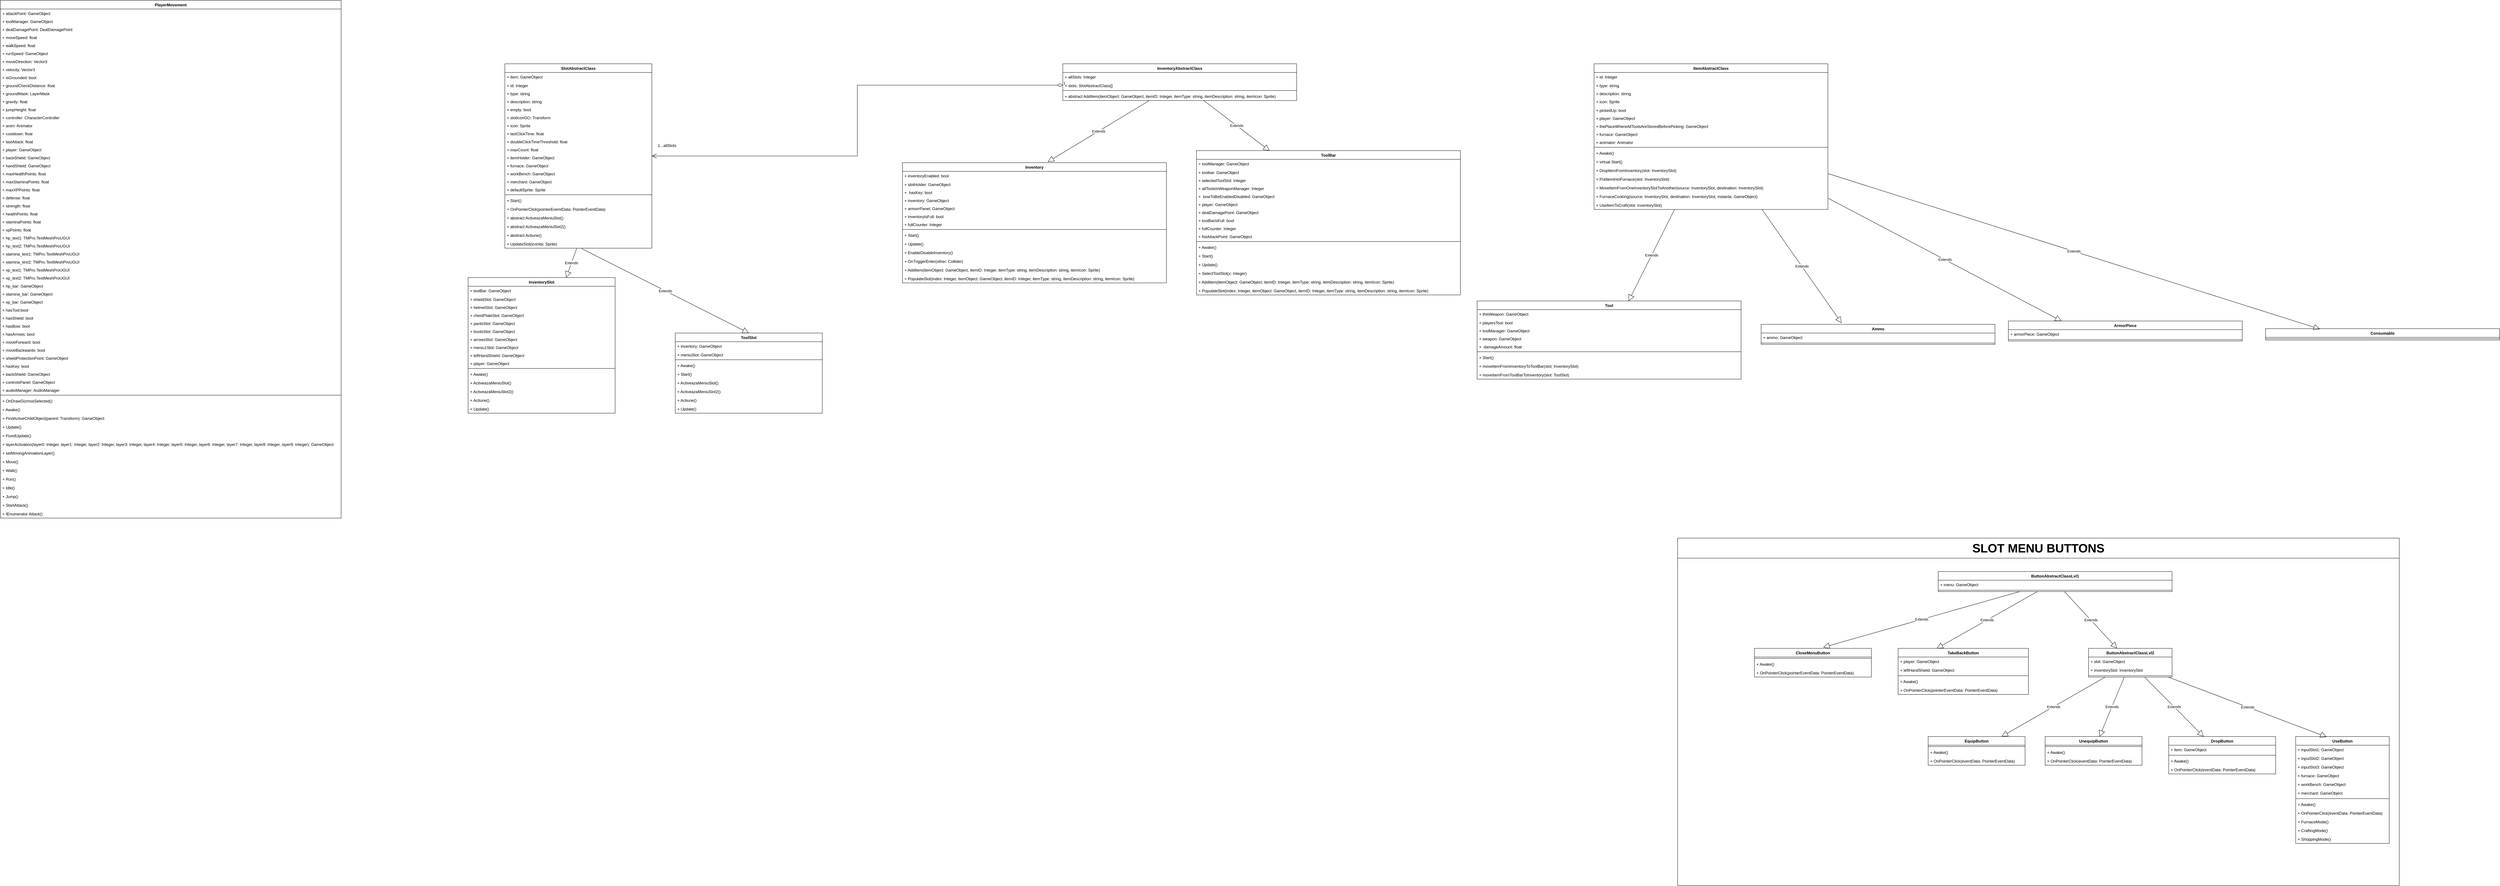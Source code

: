 <mxfile version="24.4.10" type="github">
  <diagram id="C5RBs43oDa-KdzZeNtuy" name="Page-1">
    <mxGraphModel dx="7170" dy="3900" grid="1" gridSize="10" guides="1" tooltips="1" connect="1" arrows="1" fold="1" page="1" pageScale="1" pageWidth="827" pageHeight="1169" math="0" shadow="0">
      <root>
        <mxCell id="WIyWlLk6GJQsqaUBKTNV-0" />
        <mxCell id="WIyWlLk6GJQsqaUBKTNV-1" parent="WIyWlLk6GJQsqaUBKTNV-0" />
        <mxCell id="Gd-mYLwhgfqLwhZGRjHQ-4" value="PlayerMovement" style="swimlane;fontStyle=1;align=center;verticalAlign=top;childLayout=stackLayout;horizontal=1;startSize=26;horizontalStack=0;resizeParent=1;resizeParentMax=0;resizeLast=0;collapsible=1;marginBottom=0;whiteSpace=wrap;html=1;" parent="WIyWlLk6GJQsqaUBKTNV-1" vertex="1">
          <mxGeometry x="90" y="90" width="1020" height="1550" as="geometry" />
        </mxCell>
        <mxCell id="Gd-mYLwhgfqLwhZGRjHQ-5" value="+ attackPoint: GameObject" style="text;strokeColor=none;fillColor=none;align=left;verticalAlign=top;spacingLeft=4;spacingRight=4;overflow=hidden;rotatable=0;points=[[0,0.5],[1,0.5]];portConstraint=eastwest;whiteSpace=wrap;html=1;" parent="Gd-mYLwhgfqLwhZGRjHQ-4" vertex="1">
          <mxGeometry y="26" width="1020" height="24" as="geometry" />
        </mxCell>
        <mxCell id="Gd-mYLwhgfqLwhZGRjHQ-9" value="+ toolManager: GameObject" style="text;strokeColor=none;fillColor=none;align=left;verticalAlign=top;spacingLeft=4;spacingRight=4;overflow=hidden;rotatable=0;points=[[0,0.5],[1,0.5]];portConstraint=eastwest;whiteSpace=wrap;html=1;" parent="Gd-mYLwhgfqLwhZGRjHQ-4" vertex="1">
          <mxGeometry y="50" width="1020" height="24" as="geometry" />
        </mxCell>
        <mxCell id="Gd-mYLwhgfqLwhZGRjHQ-12" value="+ dealDamagePoint: DealDamagePoint" style="text;strokeColor=none;fillColor=none;align=left;verticalAlign=top;spacingLeft=4;spacingRight=4;overflow=hidden;rotatable=0;points=[[0,0.5],[1,0.5]];portConstraint=eastwest;whiteSpace=wrap;html=1;" parent="Gd-mYLwhgfqLwhZGRjHQ-4" vertex="1">
          <mxGeometry y="74" width="1020" height="24" as="geometry" />
        </mxCell>
        <mxCell id="Gd-mYLwhgfqLwhZGRjHQ-10" value="+ moveSpeed: float" style="text;strokeColor=none;fillColor=none;align=left;verticalAlign=top;spacingLeft=4;spacingRight=4;overflow=hidden;rotatable=0;points=[[0,0.5],[1,0.5]];portConstraint=eastwest;whiteSpace=wrap;html=1;" parent="Gd-mYLwhgfqLwhZGRjHQ-4" vertex="1">
          <mxGeometry y="98" width="1020" height="24" as="geometry" />
        </mxCell>
        <mxCell id="Gd-mYLwhgfqLwhZGRjHQ-13" value="+ walkSpeed: float" style="text;strokeColor=none;fillColor=none;align=left;verticalAlign=top;spacingLeft=4;spacingRight=4;overflow=hidden;rotatable=0;points=[[0,0.5],[1,0.5]];portConstraint=eastwest;whiteSpace=wrap;html=1;" parent="Gd-mYLwhgfqLwhZGRjHQ-4" vertex="1">
          <mxGeometry y="122" width="1020" height="24" as="geometry" />
        </mxCell>
        <mxCell id="Gd-mYLwhgfqLwhZGRjHQ-15" value="+ runSpeed: GameObject" style="text;strokeColor=none;fillColor=none;align=left;verticalAlign=top;spacingLeft=4;spacingRight=4;overflow=hidden;rotatable=0;points=[[0,0.5],[1,0.5]];portConstraint=eastwest;whiteSpace=wrap;html=1;" parent="Gd-mYLwhgfqLwhZGRjHQ-4" vertex="1">
          <mxGeometry y="146" width="1020" height="24" as="geometry" />
        </mxCell>
        <mxCell id="Gd-mYLwhgfqLwhZGRjHQ-14" value="+ moveDirection: Vector3" style="text;strokeColor=none;fillColor=none;align=left;verticalAlign=top;spacingLeft=4;spacingRight=4;overflow=hidden;rotatable=0;points=[[0,0.5],[1,0.5]];portConstraint=eastwest;whiteSpace=wrap;html=1;" parent="Gd-mYLwhgfqLwhZGRjHQ-4" vertex="1">
          <mxGeometry y="170" width="1020" height="24" as="geometry" />
        </mxCell>
        <mxCell id="Gd-mYLwhgfqLwhZGRjHQ-16" value="+ velocity: Vector3" style="text;strokeColor=none;fillColor=none;align=left;verticalAlign=top;spacingLeft=4;spacingRight=4;overflow=hidden;rotatable=0;points=[[0,0.5],[1,0.5]];portConstraint=eastwest;whiteSpace=wrap;html=1;" parent="Gd-mYLwhgfqLwhZGRjHQ-4" vertex="1">
          <mxGeometry y="194" width="1020" height="24" as="geometry" />
        </mxCell>
        <mxCell id="Gd-mYLwhgfqLwhZGRjHQ-18" value="+ isGrounded: bool" style="text;strokeColor=none;fillColor=none;align=left;verticalAlign=top;spacingLeft=4;spacingRight=4;overflow=hidden;rotatable=0;points=[[0,0.5],[1,0.5]];portConstraint=eastwest;whiteSpace=wrap;html=1;" parent="Gd-mYLwhgfqLwhZGRjHQ-4" vertex="1">
          <mxGeometry y="218" width="1020" height="24" as="geometry" />
        </mxCell>
        <mxCell id="Gd-mYLwhgfqLwhZGRjHQ-17" value="+ groundCheckDistance: float" style="text;strokeColor=none;fillColor=none;align=left;verticalAlign=top;spacingLeft=4;spacingRight=4;overflow=hidden;rotatable=0;points=[[0,0.5],[1,0.5]];portConstraint=eastwest;whiteSpace=wrap;html=1;" parent="Gd-mYLwhgfqLwhZGRjHQ-4" vertex="1">
          <mxGeometry y="242" width="1020" height="24" as="geometry" />
        </mxCell>
        <mxCell id="Gd-mYLwhgfqLwhZGRjHQ-19" value="+ groundMask: LayerMask" style="text;strokeColor=none;fillColor=none;align=left;verticalAlign=top;spacingLeft=4;spacingRight=4;overflow=hidden;rotatable=0;points=[[0,0.5],[1,0.5]];portConstraint=eastwest;whiteSpace=wrap;html=1;" parent="Gd-mYLwhgfqLwhZGRjHQ-4" vertex="1">
          <mxGeometry y="266" width="1020" height="24" as="geometry" />
        </mxCell>
        <mxCell id="Gd-mYLwhgfqLwhZGRjHQ-11" value="+ gravity: float" style="text;strokeColor=none;fillColor=none;align=left;verticalAlign=top;spacingLeft=4;spacingRight=4;overflow=hidden;rotatable=0;points=[[0,0.5],[1,0.5]];portConstraint=eastwest;whiteSpace=wrap;html=1;" parent="Gd-mYLwhgfqLwhZGRjHQ-4" vertex="1">
          <mxGeometry y="290" width="1020" height="24" as="geometry" />
        </mxCell>
        <mxCell id="Gd-mYLwhgfqLwhZGRjHQ-20" value="+ jumpHeight: float" style="text;strokeColor=none;fillColor=none;align=left;verticalAlign=top;spacingLeft=4;spacingRight=4;overflow=hidden;rotatable=0;points=[[0,0.5],[1,0.5]];portConstraint=eastwest;whiteSpace=wrap;html=1;" parent="Gd-mYLwhgfqLwhZGRjHQ-4" vertex="1">
          <mxGeometry y="314" width="1020" height="24" as="geometry" />
        </mxCell>
        <mxCell id="Gd-mYLwhgfqLwhZGRjHQ-32" value="+ controller: CharacterController" style="text;strokeColor=none;fillColor=none;align=left;verticalAlign=top;spacingLeft=4;spacingRight=4;overflow=hidden;rotatable=0;points=[[0,0.5],[1,0.5]];portConstraint=eastwest;whiteSpace=wrap;html=1;" parent="Gd-mYLwhgfqLwhZGRjHQ-4" vertex="1">
          <mxGeometry y="338" width="1020" height="24" as="geometry" />
        </mxCell>
        <mxCell id="Gd-mYLwhgfqLwhZGRjHQ-33" value="+ anim: Animator" style="text;strokeColor=none;fillColor=none;align=left;verticalAlign=top;spacingLeft=4;spacingRight=4;overflow=hidden;rotatable=0;points=[[0,0.5],[1,0.5]];portConstraint=eastwest;whiteSpace=wrap;html=1;" parent="Gd-mYLwhgfqLwhZGRjHQ-4" vertex="1">
          <mxGeometry y="362" width="1020" height="24" as="geometry" />
        </mxCell>
        <mxCell id="Gd-mYLwhgfqLwhZGRjHQ-47" value="+ cooldown: float" style="text;strokeColor=none;fillColor=none;align=left;verticalAlign=top;spacingLeft=4;spacingRight=4;overflow=hidden;rotatable=0;points=[[0,0.5],[1,0.5]];portConstraint=eastwest;whiteSpace=wrap;html=1;" parent="Gd-mYLwhgfqLwhZGRjHQ-4" vertex="1">
          <mxGeometry y="386" width="1020" height="24" as="geometry" />
        </mxCell>
        <mxCell id="Gd-mYLwhgfqLwhZGRjHQ-49" value="+ lastAttack: float" style="text;strokeColor=none;fillColor=none;align=left;verticalAlign=top;spacingLeft=4;spacingRight=4;overflow=hidden;rotatable=0;points=[[0,0.5],[1,0.5]];portConstraint=eastwest;whiteSpace=wrap;html=1;" parent="Gd-mYLwhgfqLwhZGRjHQ-4" vertex="1">
          <mxGeometry y="410" width="1020" height="24" as="geometry" />
        </mxCell>
        <mxCell id="Gd-mYLwhgfqLwhZGRjHQ-50" value="+ player: GameObject" style="text;strokeColor=none;fillColor=none;align=left;verticalAlign=top;spacingLeft=4;spacingRight=4;overflow=hidden;rotatable=0;points=[[0,0.5],[1,0.5]];portConstraint=eastwest;whiteSpace=wrap;html=1;" parent="Gd-mYLwhgfqLwhZGRjHQ-4" vertex="1">
          <mxGeometry y="434" width="1020" height="24" as="geometry" />
        </mxCell>
        <mxCell id="Gd-mYLwhgfqLwhZGRjHQ-51" value="+ backShield: GameObject" style="text;strokeColor=none;fillColor=none;align=left;verticalAlign=top;spacingLeft=4;spacingRight=4;overflow=hidden;rotatable=0;points=[[0,0.5],[1,0.5]];portConstraint=eastwest;whiteSpace=wrap;html=1;" parent="Gd-mYLwhgfqLwhZGRjHQ-4" vertex="1">
          <mxGeometry y="458" width="1020" height="24" as="geometry" />
        </mxCell>
        <mxCell id="Gd-mYLwhgfqLwhZGRjHQ-52" value="+ handShield: GameObject" style="text;strokeColor=none;fillColor=none;align=left;verticalAlign=top;spacingLeft=4;spacingRight=4;overflow=hidden;rotatable=0;points=[[0,0.5],[1,0.5]];portConstraint=eastwest;whiteSpace=wrap;html=1;" parent="Gd-mYLwhgfqLwhZGRjHQ-4" vertex="1">
          <mxGeometry y="482" width="1020" height="24" as="geometry" />
        </mxCell>
        <mxCell id="Gd-mYLwhgfqLwhZGRjHQ-53" value="+ maxHealthPoints: float" style="text;strokeColor=none;fillColor=none;align=left;verticalAlign=top;spacingLeft=4;spacingRight=4;overflow=hidden;rotatable=0;points=[[0,0.5],[1,0.5]];portConstraint=eastwest;whiteSpace=wrap;html=1;" parent="Gd-mYLwhgfqLwhZGRjHQ-4" vertex="1">
          <mxGeometry y="506" width="1020" height="24" as="geometry" />
        </mxCell>
        <mxCell id="Gd-mYLwhgfqLwhZGRjHQ-54" value="+ maxStaminaPoints: float" style="text;strokeColor=none;fillColor=none;align=left;verticalAlign=top;spacingLeft=4;spacingRight=4;overflow=hidden;rotatable=0;points=[[0,0.5],[1,0.5]];portConstraint=eastwest;whiteSpace=wrap;html=1;" parent="Gd-mYLwhgfqLwhZGRjHQ-4" vertex="1">
          <mxGeometry y="530" width="1020" height="24" as="geometry" />
        </mxCell>
        <mxCell id="Gd-mYLwhgfqLwhZGRjHQ-57" value="+ maxXPPoints: float" style="text;strokeColor=none;fillColor=none;align=left;verticalAlign=top;spacingLeft=4;spacingRight=4;overflow=hidden;rotatable=0;points=[[0,0.5],[1,0.5]];portConstraint=eastwest;whiteSpace=wrap;html=1;" parent="Gd-mYLwhgfqLwhZGRjHQ-4" vertex="1">
          <mxGeometry y="554" width="1020" height="24" as="geometry" />
        </mxCell>
        <mxCell id="Gd-mYLwhgfqLwhZGRjHQ-55" value="+ defense: float" style="text;strokeColor=none;fillColor=none;align=left;verticalAlign=top;spacingLeft=4;spacingRight=4;overflow=hidden;rotatable=0;points=[[0,0.5],[1,0.5]];portConstraint=eastwest;whiteSpace=wrap;html=1;" parent="Gd-mYLwhgfqLwhZGRjHQ-4" vertex="1">
          <mxGeometry y="578" width="1020" height="24" as="geometry" />
        </mxCell>
        <mxCell id="Gd-mYLwhgfqLwhZGRjHQ-56" value="+ strength: float" style="text;strokeColor=none;fillColor=none;align=left;verticalAlign=top;spacingLeft=4;spacingRight=4;overflow=hidden;rotatable=0;points=[[0,0.5],[1,0.5]];portConstraint=eastwest;whiteSpace=wrap;html=1;" parent="Gd-mYLwhgfqLwhZGRjHQ-4" vertex="1">
          <mxGeometry y="602" width="1020" height="24" as="geometry" />
        </mxCell>
        <mxCell id="Gd-mYLwhgfqLwhZGRjHQ-59" value="+ healthPoints: float" style="text;strokeColor=none;fillColor=none;align=left;verticalAlign=top;spacingLeft=4;spacingRight=4;overflow=hidden;rotatable=0;points=[[0,0.5],[1,0.5]];portConstraint=eastwest;whiteSpace=wrap;html=1;" parent="Gd-mYLwhgfqLwhZGRjHQ-4" vertex="1">
          <mxGeometry y="626" width="1020" height="24" as="geometry" />
        </mxCell>
        <mxCell id="Gd-mYLwhgfqLwhZGRjHQ-58" value="+ staminaPoints: float" style="text;strokeColor=none;fillColor=none;align=left;verticalAlign=top;spacingLeft=4;spacingRight=4;overflow=hidden;rotatable=0;points=[[0,0.5],[1,0.5]];portConstraint=eastwest;whiteSpace=wrap;html=1;" parent="Gd-mYLwhgfqLwhZGRjHQ-4" vertex="1">
          <mxGeometry y="650" width="1020" height="24" as="geometry" />
        </mxCell>
        <mxCell id="Gd-mYLwhgfqLwhZGRjHQ-61" value="+ xpPoints: float" style="text;strokeColor=none;fillColor=none;align=left;verticalAlign=top;spacingLeft=4;spacingRight=4;overflow=hidden;rotatable=0;points=[[0,0.5],[1,0.5]];portConstraint=eastwest;whiteSpace=wrap;html=1;" parent="Gd-mYLwhgfqLwhZGRjHQ-4" vertex="1">
          <mxGeometry y="674" width="1020" height="24" as="geometry" />
        </mxCell>
        <mxCell id="Gd-mYLwhgfqLwhZGRjHQ-60" value="+ hp_text1: TMPro.TextMeshProUGUI" style="text;strokeColor=none;fillColor=none;align=left;verticalAlign=top;spacingLeft=4;spacingRight=4;overflow=hidden;rotatable=0;points=[[0,0.5],[1,0.5]];portConstraint=eastwest;whiteSpace=wrap;html=1;" parent="Gd-mYLwhgfqLwhZGRjHQ-4" vertex="1">
          <mxGeometry y="698" width="1020" height="24" as="geometry" />
        </mxCell>
        <mxCell id="Gd-mYLwhgfqLwhZGRjHQ-48" value="+ hp_text2: TMPro.TextMeshProUGUI" style="text;strokeColor=none;fillColor=none;align=left;verticalAlign=top;spacingLeft=4;spacingRight=4;overflow=hidden;rotatable=0;points=[[0,0.5],[1,0.5]];portConstraint=eastwest;whiteSpace=wrap;html=1;" parent="Gd-mYLwhgfqLwhZGRjHQ-4" vertex="1">
          <mxGeometry y="722" width="1020" height="24" as="geometry" />
        </mxCell>
        <mxCell id="Gd-mYLwhgfqLwhZGRjHQ-62" value="+ stamina_text1: TMPro.TextMeshProUGUI" style="text;strokeColor=none;fillColor=none;align=left;verticalAlign=top;spacingLeft=4;spacingRight=4;overflow=hidden;rotatable=0;points=[[0,0.5],[1,0.5]];portConstraint=eastwest;whiteSpace=wrap;html=1;" parent="Gd-mYLwhgfqLwhZGRjHQ-4" vertex="1">
          <mxGeometry y="746" width="1020" height="24" as="geometry" />
        </mxCell>
        <mxCell id="Gd-mYLwhgfqLwhZGRjHQ-63" value="+ stamina_text2: TMPro.TextMeshProUGUI" style="text;strokeColor=none;fillColor=none;align=left;verticalAlign=top;spacingLeft=4;spacingRight=4;overflow=hidden;rotatable=0;points=[[0,0.5],[1,0.5]];portConstraint=eastwest;whiteSpace=wrap;html=1;" parent="Gd-mYLwhgfqLwhZGRjHQ-4" vertex="1">
          <mxGeometry y="770" width="1020" height="24" as="geometry" />
        </mxCell>
        <mxCell id="Gd-mYLwhgfqLwhZGRjHQ-64" value="+ xp_text1: TMPro.TextMeshProUGUI" style="text;strokeColor=none;fillColor=none;align=left;verticalAlign=top;spacingLeft=4;spacingRight=4;overflow=hidden;rotatable=0;points=[[0,0.5],[1,0.5]];portConstraint=eastwest;whiteSpace=wrap;html=1;" parent="Gd-mYLwhgfqLwhZGRjHQ-4" vertex="1">
          <mxGeometry y="794" width="1020" height="24" as="geometry" />
        </mxCell>
        <mxCell id="Gd-mYLwhgfqLwhZGRjHQ-65" value="+ xp_text2: TMPro.TextMeshProUGUI" style="text;strokeColor=none;fillColor=none;align=left;verticalAlign=top;spacingLeft=4;spacingRight=4;overflow=hidden;rotatable=0;points=[[0,0.5],[1,0.5]];portConstraint=eastwest;whiteSpace=wrap;html=1;" parent="Gd-mYLwhgfqLwhZGRjHQ-4" vertex="1">
          <mxGeometry y="818" width="1020" height="24" as="geometry" />
        </mxCell>
        <mxCell id="Gd-mYLwhgfqLwhZGRjHQ-68" value="+ hp_bar: GameObject" style="text;strokeColor=none;fillColor=none;align=left;verticalAlign=top;spacingLeft=4;spacingRight=4;overflow=hidden;rotatable=0;points=[[0,0.5],[1,0.5]];portConstraint=eastwest;whiteSpace=wrap;html=1;" parent="Gd-mYLwhgfqLwhZGRjHQ-4" vertex="1">
          <mxGeometry y="842" width="1020" height="24" as="geometry" />
        </mxCell>
        <mxCell id="Gd-mYLwhgfqLwhZGRjHQ-67" value="+ stamina_bar: GameObject" style="text;strokeColor=none;fillColor=none;align=left;verticalAlign=top;spacingLeft=4;spacingRight=4;overflow=hidden;rotatable=0;points=[[0,0.5],[1,0.5]];portConstraint=eastwest;whiteSpace=wrap;html=1;" parent="Gd-mYLwhgfqLwhZGRjHQ-4" vertex="1">
          <mxGeometry y="866" width="1020" height="24" as="geometry" />
        </mxCell>
        <mxCell id="Gd-mYLwhgfqLwhZGRjHQ-66" value="+ xp_bar: GameObject" style="text;strokeColor=none;fillColor=none;align=left;verticalAlign=top;spacingLeft=4;spacingRight=4;overflow=hidden;rotatable=0;points=[[0,0.5],[1,0.5]];portConstraint=eastwest;whiteSpace=wrap;html=1;" parent="Gd-mYLwhgfqLwhZGRjHQ-4" vertex="1">
          <mxGeometry y="890" width="1020" height="24" as="geometry" />
        </mxCell>
        <mxCell id="Gd-mYLwhgfqLwhZGRjHQ-78" value="+ hasTool:bool" style="text;strokeColor=none;fillColor=none;align=left;verticalAlign=top;spacingLeft=4;spacingRight=4;overflow=hidden;rotatable=0;points=[[0,0.5],[1,0.5]];portConstraint=eastwest;whiteSpace=wrap;html=1;" parent="Gd-mYLwhgfqLwhZGRjHQ-4" vertex="1">
          <mxGeometry y="914" width="1020" height="24" as="geometry" />
        </mxCell>
        <mxCell id="Gd-mYLwhgfqLwhZGRjHQ-77" value="+ hasShield: bool" style="text;strokeColor=none;fillColor=none;align=left;verticalAlign=top;spacingLeft=4;spacingRight=4;overflow=hidden;rotatable=0;points=[[0,0.5],[1,0.5]];portConstraint=eastwest;whiteSpace=wrap;html=1;" parent="Gd-mYLwhgfqLwhZGRjHQ-4" vertex="1">
          <mxGeometry y="938" width="1020" height="24" as="geometry" />
        </mxCell>
        <mxCell id="Gd-mYLwhgfqLwhZGRjHQ-76" value="+ hasBow: bool" style="text;strokeColor=none;fillColor=none;align=left;verticalAlign=top;spacingLeft=4;spacingRight=4;overflow=hidden;rotatable=0;points=[[0,0.5],[1,0.5]];portConstraint=eastwest;whiteSpace=wrap;html=1;" parent="Gd-mYLwhgfqLwhZGRjHQ-4" vertex="1">
          <mxGeometry y="962" width="1020" height="24" as="geometry" />
        </mxCell>
        <mxCell id="Gd-mYLwhgfqLwhZGRjHQ-75" value="+ hasArrows: bool" style="text;strokeColor=none;fillColor=none;align=left;verticalAlign=top;spacingLeft=4;spacingRight=4;overflow=hidden;rotatable=0;points=[[0,0.5],[1,0.5]];portConstraint=eastwest;whiteSpace=wrap;html=1;" parent="Gd-mYLwhgfqLwhZGRjHQ-4" vertex="1">
          <mxGeometry y="986" width="1020" height="24" as="geometry" />
        </mxCell>
        <mxCell id="Gd-mYLwhgfqLwhZGRjHQ-74" value="+ moveForward: bool" style="text;strokeColor=none;fillColor=none;align=left;verticalAlign=top;spacingLeft=4;spacingRight=4;overflow=hidden;rotatable=0;points=[[0,0.5],[1,0.5]];portConstraint=eastwest;whiteSpace=wrap;html=1;" parent="Gd-mYLwhgfqLwhZGRjHQ-4" vertex="1">
          <mxGeometry y="1010" width="1020" height="24" as="geometry" />
        </mxCell>
        <mxCell id="Gd-mYLwhgfqLwhZGRjHQ-73" value="+ moveBackwards: bool" style="text;strokeColor=none;fillColor=none;align=left;verticalAlign=top;spacingLeft=4;spacingRight=4;overflow=hidden;rotatable=0;points=[[0,0.5],[1,0.5]];portConstraint=eastwest;whiteSpace=wrap;html=1;" parent="Gd-mYLwhgfqLwhZGRjHQ-4" vertex="1">
          <mxGeometry y="1034" width="1020" height="24" as="geometry" />
        </mxCell>
        <mxCell id="Gd-mYLwhgfqLwhZGRjHQ-72" value="+ shieldProtectionPoint: GameObject" style="text;strokeColor=none;fillColor=none;align=left;verticalAlign=top;spacingLeft=4;spacingRight=4;overflow=hidden;rotatable=0;points=[[0,0.5],[1,0.5]];portConstraint=eastwest;whiteSpace=wrap;html=1;" parent="Gd-mYLwhgfqLwhZGRjHQ-4" vertex="1">
          <mxGeometry y="1058" width="1020" height="24" as="geometry" />
        </mxCell>
        <mxCell id="Gd-mYLwhgfqLwhZGRjHQ-71" value="+ hasKey: bool" style="text;strokeColor=none;fillColor=none;align=left;verticalAlign=top;spacingLeft=4;spacingRight=4;overflow=hidden;rotatable=0;points=[[0,0.5],[1,0.5]];portConstraint=eastwest;whiteSpace=wrap;html=1;" parent="Gd-mYLwhgfqLwhZGRjHQ-4" vertex="1">
          <mxGeometry y="1082" width="1020" height="24" as="geometry" />
        </mxCell>
        <mxCell id="Gd-mYLwhgfqLwhZGRjHQ-70" value="+ backShield: GameObject" style="text;strokeColor=none;fillColor=none;align=left;verticalAlign=top;spacingLeft=4;spacingRight=4;overflow=hidden;rotatable=0;points=[[0,0.5],[1,0.5]];portConstraint=eastwest;whiteSpace=wrap;html=1;" parent="Gd-mYLwhgfqLwhZGRjHQ-4" vertex="1">
          <mxGeometry y="1106" width="1020" height="24" as="geometry" />
        </mxCell>
        <mxCell id="Gd-mYLwhgfqLwhZGRjHQ-69" value="+ controlsPanel: GameObject" style="text;strokeColor=none;fillColor=none;align=left;verticalAlign=top;spacingLeft=4;spacingRight=4;overflow=hidden;rotatable=0;points=[[0,0.5],[1,0.5]];portConstraint=eastwest;whiteSpace=wrap;html=1;" parent="Gd-mYLwhgfqLwhZGRjHQ-4" vertex="1">
          <mxGeometry y="1130" width="1020" height="24" as="geometry" />
        </mxCell>
        <mxCell id="Gd-mYLwhgfqLwhZGRjHQ-79" value="+ audioManager: AudioManager" style="text;strokeColor=none;fillColor=none;align=left;verticalAlign=top;spacingLeft=4;spacingRight=4;overflow=hidden;rotatable=0;points=[[0,0.5],[1,0.5]];portConstraint=eastwest;whiteSpace=wrap;html=1;" parent="Gd-mYLwhgfqLwhZGRjHQ-4" vertex="1">
          <mxGeometry y="1154" width="1020" height="24" as="geometry" />
        </mxCell>
        <mxCell id="Gd-mYLwhgfqLwhZGRjHQ-6" value="" style="line;strokeWidth=1;fillColor=none;align=left;verticalAlign=middle;spacingTop=-1;spacingLeft=3;spacingRight=3;rotatable=0;labelPosition=right;points=[];portConstraint=eastwest;strokeColor=inherit;" parent="Gd-mYLwhgfqLwhZGRjHQ-4" vertex="1">
          <mxGeometry y="1178" width="1020" height="8" as="geometry" />
        </mxCell>
        <mxCell id="Gd-mYLwhgfqLwhZGRjHQ-7" value="+ OnDrawGizmosSelected()&lt;span style=&quot;color: rgba(0, 0, 0, 0); font-family: monospace; font-size: 0px; text-wrap: nowrap;&quot;&gt;%3CmxGraphModel%3E%3Croot%3E%3CmxCell%20id%3D%220%22%2F%3E%3CmxCell%20id%3D%221%22%20parent%3D%220%22%2F%3E%3CmxCell%20id%3D%222%22%20value%3D%22%2B%20controlsPanel%3A%20GameObject%22%20style%3D%22text%3BstrokeColor%3Dnone%3BfillColor%3Dnone%3Balign%3Dleft%3BverticalAlign%3Dtop%3BspacingLeft%3D4%3BspacingRight%3D4%3Boverflow%3Dhidden%3Brotatable%3D0%3Bpoints%3D%5B%5B0%2C0.5%5D%2C%5B1%2C0.5%5D%5D%3BportConstraint%3Deastwest%3BwhiteSpace%3Dwrap%3Bhtml%3D1%3B%22%20vertex%3D%221%22%20parent%3D%221%22%3E%3CmxGeometry%20x%3D%2290%22%20y%3D%221220%22%20width%3D%22260%22%20height%3D%2224%22%20as%3D%22geometry%22%2F%3E%3C%2FmxCell%3E%3C%2Froot%3E%3C%2FmxGraphModel%3&lt;/span&gt;" style="text;strokeColor=none;fillColor=none;align=left;verticalAlign=top;spacingLeft=4;spacingRight=4;overflow=hidden;rotatable=0;points=[[0,0.5],[1,0.5]];portConstraint=eastwest;whiteSpace=wrap;html=1;" parent="Gd-mYLwhgfqLwhZGRjHQ-4" vertex="1">
          <mxGeometry y="1186" width="1020" height="26" as="geometry" />
        </mxCell>
        <mxCell id="Gd-mYLwhgfqLwhZGRjHQ-80" value="+ Awake()&lt;span style=&quot;color: rgba(0, 0, 0, 0); font-family: monospace; font-size: 0px; text-wrap: nowrap;&quot;&gt;%3CmxGraphModel%3E%3Croot%3E%3CmxCell%20id%3D%220%22%2F%3E%3CmxCell%20id%3D%221%22%20parent%3D%220%22%2F%3E%3CmxCell%20id%3D%222%22%20value%3D%22%2B%20controlsPanel%3A%20GameObject%22%20style%3D%22text%3BstrokeColor%3Dnone%3BfillColor%3Dnone%3Balign%3Dleft%3BverticalAlign%3Dtop%3BspacingLeft%3D4%3BspacingRight%3D4%3Boverflow%3Dhidden%3Brotatable%3D0%3Bpoints%3D%5B%5B0%2C0.5%5D%2C%5B1%2C0.5%5D%5D%3BportConstraint%3Deastwest%3BwhiteSpace%3Dwrap%3Bhtml%3D1%3B%22%20vertex%3D%221%22%20parent%3D%221%22%3E%3CmxGeometry%20x%3D%2290%22%20y%3D%221220%22%20width%3D%22260%22%20height%3D%2224%22%20as%3D%22geometry%22%2F%3E%3C%2FmxCell%3E%3C%2Froot%3E%3C%2FmxGraphModel%&lt;/span&gt;" style="text;strokeColor=none;fillColor=none;align=left;verticalAlign=top;spacingLeft=4;spacingRight=4;overflow=hidden;rotatable=0;points=[[0,0.5],[1,0.5]];portConstraint=eastwest;whiteSpace=wrap;html=1;" parent="Gd-mYLwhgfqLwhZGRjHQ-4" vertex="1">
          <mxGeometry y="1212" width="1020" height="26" as="geometry" />
        </mxCell>
        <mxCell id="Gd-mYLwhgfqLwhZGRjHQ-81" value="+ FindActiveChildObject(parent: Transform): GameObject&lt;span style=&quot;color: rgba(0, 0, 0, 0); font-family: monospace; font-size: 0px; text-wrap: nowrap;&quot;&gt;%3CmxGraphModel%3E%3Croot%3E%3CmxCell%20id%3D%220%22%2F%3E%3CmxCell%20id%3D%221%22%20parent%3D%220%22%2F%3E%3CmxCell%20id%3D%222%22%20value%3D%22%2B%20controlsPanel%3A%20GameObject%22%20style%3D%22text%3BstrokeColor%3Dnone%3BfillColor%3Dnone%3Balign%3Dleft%3BverticalAlign%3Dtop%3BspacingLeft%3D4%3BspacingRight%3D4%3Boverflow%3Dhidden%3Brotatable%3D0%3Bpoints%3D%5B%5B0%2C0.5%5D%2C%5B1%2C0.5%5D%5D%3BportConstraint%3Deastwest%3BwhiteSpace%3Dwrap%3Bhtml%3D1%3B%22%20vertex%3D%221%22%20parent%3D%221%22%3E%3CmxGeometry%20x%3D%2290%22%20y%3D%221220%22%20width%3D%22260%22%20height%3D%2224%22%20as%3D%22geometry%22%2F%3E%3C%2FmxCell%3E%3C%2Froot%3E%3C%2FmxGraphModel%3E&lt;/span&gt;" style="text;strokeColor=none;fillColor=none;align=left;verticalAlign=top;spacingLeft=4;spacingRight=4;overflow=hidden;rotatable=0;points=[[0,0.5],[1,0.5]];portConstraint=eastwest;whiteSpace=wrap;html=1;" parent="Gd-mYLwhgfqLwhZGRjHQ-4" vertex="1">
          <mxGeometry y="1238" width="1020" height="26" as="geometry" />
        </mxCell>
        <mxCell id="Gd-mYLwhgfqLwhZGRjHQ-85" value="+ Update&lt;span style=&quot;color: rgba(0, 0, 0, 0); font-family: monospace; font-size: 0px; text-wrap: nowrap;&quot;&gt;%3CmxGraphModel%3E%3Croot%3E%3CmxCell%20id%3D%220%22%2F%3E%3CmxCell%20id%3D%221%22%20parent%3D%220%22%2F%3E%3CmxCell%20id%3D%222%22%20value%3D%22%2B%20Awake()%26lt%3Bspan%20style%3D%26quot%3Bcolor%3A%20rgba(0%2C%200%2C%200%2C%200)%3B%20font-family%3A%20monospace%3B%20font-size%3A%200px%3B%20text-wrap%3A%20nowrap%3B%26quot%3B%26gt%3B%253CmxGraphModel%253E%253Croot%253E%253CmxCell%2520id%253D%25220%2522%252F%253E%253CmxCell%2520id%253D%25221%2522%2520parent%253D%25220%2522%252F%253E%253CmxCell%2520id%253D%25222%2522%2520value%253D%2522%252B%2520controlsPanel%253A%2520GameObject%2522%2520style%253D%2522text%253BstrokeColor%253Dnone%253BfillColor%253Dnone%253Balign%253Dleft%253BverticalAlign%253Dtop%253BspacingLeft%253D4%253BspacingRight%253D4%253Boverflow%253Dhidden%253Brotatable%253D0%253Bpoints%253D%255B%255B0%252C0.5%255D%252C%255B1%252C0.5%255D%255D%253BportConstraint%253Deastwest%253BwhiteSpace%253Dwrap%253Bhtml%253D1%253B%2522%2520vertex%253D%25221%2522%2520parent%253D%25221%2522%253E%253CmxGeometry%2520x%253D%252290%2522%2520y%253D%25221220%2522%2520width%253D%2522260%2522%2520height%253D%252224%2522%2520as%253D%2522geometry%2522%252F%253E%253C%252FmxCell%253E%253C%252Froot%253E%253C%252FmxGraphModel%25%26lt%3B%2Fspan%26gt%3B%22%20style%3D%22text%3BstrokeColor%3Dnone%3BfillColor%3Dnone%3Balign%3Dleft%3BverticalAlign%3Dtop%3BspacingLeft%3D4%3BspacingRight%3D4%3Boverflow%3Dhidden%3Brotatable%3D0%3Bpoints%3D%5B%5B0%2C0.5%5D%2C%5B1%2C0.5%5D%5D%3BportConstraint%3Deastwest%3BwhiteSpace%3Dwrap%3Bhtml%3D1%3B%22%20vertex%3D%221%22%20parent%3D%221%22%3E%3CmxGeometry%20x%3D%2290%22%20y%3D%221302%22%20width%3D%22400%22%20height%3D%2226%22%20as%3D%22geometry%22%2F%3E%3C%2FmxCell%3E%3C%2Froot%3E%3C%2FmxGraphModel%3E&lt;/span&gt;()&lt;span style=&quot;color: rgba(0, 0, 0, 0); font-family: monospace; font-size: 0px; text-wrap: nowrap;&quot;&gt;%3CmxGraphModel%3E%3Croot%3E%3CmxCell%20id%3D%220%22%2F%3E%3CmxCell%20id%3D%221%22%20parent%3D%220%22%2F%3E%3CmxCell%20id%3D%222%22%20value%3D%22%2B%20controlsPanel%3A%20GameObject%22%20style%3D%22text%3BstrokeColor%3Dnone%3BfillColor%3Dnone%3Balign%3Dleft%3BverticalAlign%3Dtop%3BspacingLeft%3D4%3BspacingRight%3D4%3Boverflow%3Dhidden%3Brotatable%3D0%3Bpoints%3D%5B%5B0%2C0.5%5D%2C%5B1%2C0.5%5D%5D%3BportConstraint%3Deastwest%3BwhiteSpace%3Dwrap%3Bhtml%3D1%3B%22%20vertex%3D%221%22%20parent%3D%221%22%3E%3CmxGeometry%20x%3D%2290%22%20y%3D%221220%22%20width%3D%22260%22%20height%3D%2224%22%20as%3D%22geometry%22%2F%3E%3C%2FmxCell%3E%3C%2Froot%3E%3C%2FmxGraphModel%&lt;/span&gt;" style="text;strokeColor=none;fillColor=none;align=left;verticalAlign=top;spacingLeft=4;spacingRight=4;overflow=hidden;rotatable=0;points=[[0,0.5],[1,0.5]];portConstraint=eastwest;whiteSpace=wrap;html=1;" parent="Gd-mYLwhgfqLwhZGRjHQ-4" vertex="1">
          <mxGeometry y="1264" width="1020" height="26" as="geometry" />
        </mxCell>
        <mxCell id="Gd-mYLwhgfqLwhZGRjHQ-86" value="+ FixedUpdate()&lt;span style=&quot;color: rgba(0, 0, 0, 0); font-family: monospace; font-size: 0px; text-wrap: nowrap;&quot;&gt;%3CmxGraphModel%3E%3Croot%3E%3CmxCell%20id%3D%220%22%2F%3E%3CmxCell%20id%3D%221%22%20parent%3D%220%22%2F%3E%3CmxCell%20id%3D%222%22%20value%3D%22%2B%20controlsPanel%3A%20GameObject%22%20style%3D%22text%3BstrokeColor%3Dnone%3BfillColor%3Dnone%3Balign%3Dleft%3BverticalAlign%3Dtop%3BspacingLeft%3D4%3BspacingRight%3D4%3Boverflow%3Dhidden%3Brotatable%3D0%3Bpoints%3D%5B%5B0%2C0.5%5D%2C%5B1%2C0.5%5D%5D%3BportConstraint%3Deastwest%3BwhiteSpace%3Dwrap%3Bhtml%3D1%3B%22%20vertex%3D%221%22%20parent%3D%221%22%3E%3CmxGeometry%20x%3D%2290%22%20y%3D%221220%22%20width%3D%22260%22%20height%3D%2224%22%20as%3D%22geometry%22%2F%3E%3C%2FmxCell%3E%3C%2Froot%3E%3C%2FmxGraphModel%&lt;/span&gt;" style="text;strokeColor=none;fillColor=none;align=left;verticalAlign=top;spacingLeft=4;spacingRight=4;overflow=hidden;rotatable=0;points=[[0,0.5],[1,0.5]];portConstraint=eastwest;whiteSpace=wrap;html=1;" parent="Gd-mYLwhgfqLwhZGRjHQ-4" vertex="1">
          <mxGeometry y="1290" width="1020" height="26" as="geometry" />
        </mxCell>
        <mxCell id="Gd-mYLwhgfqLwhZGRjHQ-87" value="+ layerActivation(layer0: Integer, layer1: Integer, layer2: Integer, layer3: Integer, layer4: Integer, layer5: Integer, layer6: Integer, layer7: Integer, layer8: Integer, layer9: Integer): GameObject&lt;span style=&quot;color: rgba(0, 0, 0, 0); font-family: monospace; font-size: 0px; text-wrap: nowrap;&quot;&gt;%3CmxGraphModel%3E%3Croot%3E%3CmxCell%20id%3D%220%22%2F%3E%3CmxCell%20id%3D%221%22%20parent%3D%220%22%2F%3E%3CmxCell%20id%3D%222%22%20value%3D%22%2B%20controlsPanel%3A%20GameObject%22%20style%3D%22text%3BstrokeColor%3Dnone%3BfillColor%3Dnone%3Balign%3Dleft%3BverticalAlign%3Dtop%3BspacingLeft%3D4%3BspacingRight%3D4%3Boverflow%3Dhidden%3Brotatable%3D0%3Bpoints%3D%5B%5B0%2C0.5%5D%2C%5B1%2C0.5%5D%5D%3BportConstraint%3Deastwest%3BwhiteSpace%3Dwrap%3Bhtml%3D1%3B%22%20vertex%3D%221%22%20parent%3D%221%22%3E%3CmxGeometry%20x%3D%2290%22%20y%3D%221220%22%20width%3D%22260%22%20height%3D%2224%22%20as%3D%22geometry%22%2F%3E%3C%2FmxCell%3E%3C%2Froot%3E%3C%2FmxGraphModel%3E&lt;/span&gt;" style="text;strokeColor=none;fillColor=none;align=left;verticalAlign=top;spacingLeft=4;spacingRight=4;overflow=hidden;rotatable=0;points=[[0,0.5],[1,0.5]];portConstraint=eastwest;whiteSpace=wrap;html=1;" parent="Gd-mYLwhgfqLwhZGRjHQ-4" vertex="1">
          <mxGeometry y="1316" width="1020" height="26" as="geometry" />
        </mxCell>
        <mxCell id="Gd-mYLwhgfqLwhZGRjHQ-89" value="+ setMovingAnimationLayer()&lt;span style=&quot;color: rgba(0, 0, 0, 0); font-family: monospace; font-size: 0px; text-wrap: nowrap;&quot;&gt;%3CmxGraphModel%3E%3Croot%3E%3CmxCell%20id%3D%220%22%2F%3E%3CmxCell%20id%3D%221%22%20parent%3D%220%22%2F%3E%3CmxCell%20id%3D%222%22%20value%3D%22%2B%20controlsPanel%3A%20GameObject%22%20style%3D%22text%3BstrokeColor%3Dnone%3BfillColor%3Dnone%3Balign%3Dleft%3BverticalAlign%3Dtop%3BspacingLeft%3D4%3BspacingRight%3D4%3Boverflow%3Dhidden%3Brotatable%3D0%3Bpoints%3D%5B%5B0%2C0.5%5D%2C%5B1%2C0.5%5D%5D%3BportConstraint%3Deastwest%3BwhiteSpace%3Dwrap%3Bhtml%3D1%3B%22%20vertex%3D%221%22%20parent%3D%221%22%3E%3CmxGeometry%20x%3D%2290%22%20y%3D%221220%22%20width%3D%22260%22%20height%3D%2224%22%20as%3D%22geometry%22%2F%3E%3C%2FmxCell%3E%3C%2Froot%3E%3C%2FmxGraphModel%&lt;/span&gt;" style="text;strokeColor=none;fillColor=none;align=left;verticalAlign=top;spacingLeft=4;spacingRight=4;overflow=hidden;rotatable=0;points=[[0,0.5],[1,0.5]];portConstraint=eastwest;whiteSpace=wrap;html=1;" parent="Gd-mYLwhgfqLwhZGRjHQ-4" vertex="1">
          <mxGeometry y="1342" width="1020" height="26" as="geometry" />
        </mxCell>
        <mxCell id="Gd-mYLwhgfqLwhZGRjHQ-90" value="+ Move()&lt;span style=&quot;color: rgba(0, 0, 0, 0); font-family: monospace; font-size: 0px; text-wrap: nowrap;&quot;&gt;%3CmxGraphModel%3E%3Croot%3E%3CmxCell%20id%3D%220%22%2F%3E%3CmxCell%20id%3D%221%22%20parent%3D%220%22%2F%3E%3CmxCell%20id%3D%222%22%20value%3D%22%2B%20controlsPanel%3A%20GameObject%22%20style%3D%22text%3BstrokeColor%3Dnone%3BfillColor%3Dnone%3Balign%3Dleft%3BverticalAlign%3Dtop%3BspacingLeft%3D4%3BspacingRight%3D4%3Boverflow%3Dhidden%3Brotatable%3D0%3Bpoints%3D%5B%5B0%2C0.5%5D%2C%5B1%2C0.5%5D%5D%3BportConstraint%3Deastwest%3BwhiteSpace%3Dwrap%3Bhtml%3D1%3B%22%20vertex%3D%221%22%20parent%3D%221%22%3E%3CmxGeometry%20x%3D%2290%22%20y%3D%221220%22%20width%3D%22260%22%20height%3D%2224%22%20as%3D%22geometry%22%2F%3E%3C%2FmxCell%3E%3C%2Froot%3E%3C%2FmxGraphModel%&lt;/span&gt;" style="text;strokeColor=none;fillColor=none;align=left;verticalAlign=top;spacingLeft=4;spacingRight=4;overflow=hidden;rotatable=0;points=[[0,0.5],[1,0.5]];portConstraint=eastwest;whiteSpace=wrap;html=1;" parent="Gd-mYLwhgfqLwhZGRjHQ-4" vertex="1">
          <mxGeometry y="1368" width="1020" height="26" as="geometry" />
        </mxCell>
        <mxCell id="Gd-mYLwhgfqLwhZGRjHQ-91" value="+ Walk()&lt;span style=&quot;color: rgba(0, 0, 0, 0); font-family: monospace; font-size: 0px; text-wrap: nowrap;&quot;&gt;%3CmxGraphModel%3E%3Croot%3E%3CmxCell%20id%3D%220%22%2F%3E%3CmxCell%20id%3D%221%22%20parent%3D%220%22%2F%3E%3CmxCell%20id%3D%222%22%20value%3D%22%2B%20controlsPanel%3A%20GameObject%22%20style%3D%22text%3BstrokeColor%3Dnone%3BfillColor%3Dnone%3Balign%3Dleft%3BverticalAlign%3Dtop%3BspacingLeft%3D4%3BspacingRight%3D4%3Boverflow%3Dhidden%3Brotatable%3D0%3Bpoints%3D%5B%5B0%2C0.5%5D%2C%5B1%2C0.5%5D%5D%3BportConstraint%3Deastwest%3BwhiteSpace%3Dwrap%3Bhtml%3D1%3B%22%20vertex%3D%221%22%20parent%3D%221%22%3E%3CmxGeometry%20x%3D%2290%22%20y%3D%221220%22%20width%3D%22260%22%20height%3D%2224%22%20as%3D%22geometry%22%2F%3E%3C%2FmxCell%3E%3C%2Froot%3E%3C%2FmxGraphModel%&lt;/span&gt;" style="text;strokeColor=none;fillColor=none;align=left;verticalAlign=top;spacingLeft=4;spacingRight=4;overflow=hidden;rotatable=0;points=[[0,0.5],[1,0.5]];portConstraint=eastwest;whiteSpace=wrap;html=1;" parent="Gd-mYLwhgfqLwhZGRjHQ-4" vertex="1">
          <mxGeometry y="1394" width="1020" height="26" as="geometry" />
        </mxCell>
        <mxCell id="Gd-mYLwhgfqLwhZGRjHQ-92" value="+ Run()&lt;span style=&quot;color: rgba(0, 0, 0, 0); font-family: monospace; font-size: 0px; text-wrap: nowrap;&quot;&gt;%3CmxGraphModel%3E%3Croot%3E%3CmxCell%20id%3D%220%22%2F%3E%3CmxCell%20id%3D%221%22%20parent%3D%220%22%2F%3E%3CmxCell%20id%3D%222%22%20value%3D%22%2B%20controlsPanel%3A%20GameObject%22%20style%3D%22text%3BstrokeColor%3Dnone%3BfillColor%3Dnone%3Balign%3Dleft%3BverticalAlign%3Dtop%3BspacingLeft%3D4%3BspacingRight%3D4%3Boverflow%3Dhidden%3Brotatable%3D0%3Bpoints%3D%5B%5B0%2C0.5%5D%2C%5B1%2C0.5%5D%5D%3BportConstraint%3Deastwest%3BwhiteSpace%3Dwrap%3Bhtml%3D1%3B%22%20vertex%3D%221%22%20parent%3D%221%22%3E%3CmxGeometry%20x%3D%2290%22%20y%3D%221220%22%20width%3D%22260%22%20height%3D%2224%22%20as%3D%22geometry%22%2F%3E%3C%2FmxCell%3E%3C%2Froot%3E%3C%2FmxGraphModel%&lt;/span&gt;" style="text;strokeColor=none;fillColor=none;align=left;verticalAlign=top;spacingLeft=4;spacingRight=4;overflow=hidden;rotatable=0;points=[[0,0.5],[1,0.5]];portConstraint=eastwest;whiteSpace=wrap;html=1;" parent="Gd-mYLwhgfqLwhZGRjHQ-4" vertex="1">
          <mxGeometry y="1420" width="1020" height="26" as="geometry" />
        </mxCell>
        <mxCell id="Gd-mYLwhgfqLwhZGRjHQ-93" value="+ Idle()&lt;span style=&quot;color: rgba(0, 0, 0, 0); font-family: monospace; font-size: 0px; text-wrap: nowrap;&quot;&gt;%3CmxGraphModel%3E%3Croot%3E%3CmxCell%20id%3D%220%22%2F%3E%3CmxCell%20id%3D%221%22%20parent%3D%220%22%2F%3E%3CmxCell%20id%3D%222%22%20value%3D%22%2B%20controlsPanel%3A%20GameObject%22%20style%3D%22text%3BstrokeColor%3Dnone%3BfillColor%3Dnone%3Balign%3Dleft%3BverticalAlign%3Dtop%3BspacingLeft%3D4%3BspacingRight%3D4%3Boverflow%3Dhidden%3Brotatable%3D0%3Bpoints%3D%5B%5B0%2C0.5%5D%2C%5B1%2C0.5%5D%5D%3BportConstraint%3Deastwest%3BwhiteSpace%3Dwrap%3Bhtml%3D1%3B%22%20vertex%3D%221%22%20parent%3D%221%22%3E%3CmxGeometry%20x%3D%2290%22%20y%3D%221220%22%20width%3D%22260%22%20height%3D%2224%22%20as%3D%22geometry%22%2F%3E%3C%2FmxCell%3E%3C%2Froot%3E%3C%2FmxGraphModel%&lt;/span&gt;" style="text;strokeColor=none;fillColor=none;align=left;verticalAlign=top;spacingLeft=4;spacingRight=4;overflow=hidden;rotatable=0;points=[[0,0.5],[1,0.5]];portConstraint=eastwest;whiteSpace=wrap;html=1;" parent="Gd-mYLwhgfqLwhZGRjHQ-4" vertex="1">
          <mxGeometry y="1446" width="1020" height="26" as="geometry" />
        </mxCell>
        <mxCell id="Gd-mYLwhgfqLwhZGRjHQ-94" value="+ Jump()&lt;span style=&quot;color: rgba(0, 0, 0, 0); font-family: monospace; font-size: 0px; text-wrap: nowrap;&quot;&gt;%3CmxGraphModel%3E%3Croot%3E%3CmxCell%20id%3D%220%22%2F%3E%3CmxCell%20id%3D%221%22%20parent%3D%220%22%2F%3E%3CmxCell%20id%3D%222%22%20value%3D%22%2B%20controlsPanel%3A%20GameObject%22%20style%3D%22text%3BstrokeColor%3Dnone%3BfillColor%3Dnone%3Balign%3Dleft%3BverticalAlign%3Dtop%3BspacingLeft%3D4%3BspacingRight%3D4%3Boverflow%3Dhidden%3Brotatable%3D0%3Bpoints%3D%5B%5B0%2C0.5%5D%2C%5B1%2C0.5%5D%5D%3BportConstraint%3Deastwest%3BwhiteSpace%3Dwrap%3Bhtml%3D1%3B%22%20vertex%3D%221%22%20parent%3D%221%22%3E%3CmxGeometry%20x%3D%2290%22%20y%3D%221220%22%20width%3D%22260%22%20height%3D%2224%22%20as%3D%22geometry%22%2F%3E%3C%2FmxCell%3E%3C%2Froot%3E%3C%2FmxGraphModel%&lt;/span&gt;" style="text;strokeColor=none;fillColor=none;align=left;verticalAlign=top;spacingLeft=4;spacingRight=4;overflow=hidden;rotatable=0;points=[[0,0.5],[1,0.5]];portConstraint=eastwest;whiteSpace=wrap;html=1;" parent="Gd-mYLwhgfqLwhZGRjHQ-4" vertex="1">
          <mxGeometry y="1472" width="1020" height="26" as="geometry" />
        </mxCell>
        <mxCell id="Gd-mYLwhgfqLwhZGRjHQ-95" value="+ StartAttack()&lt;span style=&quot;color: rgba(0, 0, 0, 0); font-family: monospace; font-size: 0px; text-wrap: nowrap;&quot;&gt;%3CmxGraphModel%3E%3Croot%3E%3CmxCell%20id%3D%220%22%2F%3E%3CmxCell%20id%3D%221%22%20parent%3D%220%22%2F%3E%3CmxCell%20id%3D%222%22%20value%3D%22%2B%20controlsPanel%3A%20GameObject%22%20style%3D%22text%3BstrokeColor%3Dnone%3BfillColor%3Dnone%3Balign%3Dleft%3BverticalAlign%3Dtop%3BspacingLeft%3D4%3BspacingRight%3D4%3Boverflow%3Dhidden%3Brotatable%3D0%3Bpoints%3D%5B%5B0%2C0.5%5D%2C%5B1%2C0.5%5D%5D%3BportConstraint%3Deastwest%3BwhiteSpace%3Dwrap%3Bhtml%3D1%3B%22%20vertex%3D%221%22%20parent%3D%221%22%3E%3CmxGeometry%20x%3D%2290%22%20y%3D%221220%22%20width%3D%22260%22%20height%3D%2224%22%20as%3D%22geometry%22%2F%3E%3C%2FmxCell%3E%3C%2Froot%3E%3C%2FmxGraphModel%&lt;/span&gt;" style="text;strokeColor=none;fillColor=none;align=left;verticalAlign=top;spacingLeft=4;spacingRight=4;overflow=hidden;rotatable=0;points=[[0,0.5],[1,0.5]];portConstraint=eastwest;whiteSpace=wrap;html=1;" parent="Gd-mYLwhgfqLwhZGRjHQ-4" vertex="1">
          <mxGeometry y="1498" width="1020" height="26" as="geometry" />
        </mxCell>
        <mxCell id="Gd-mYLwhgfqLwhZGRjHQ-96" value="+ IEnumerator Attack()&lt;span style=&quot;color: rgba(0, 0, 0, 0); font-family: monospace; font-size: 0px; text-wrap: nowrap;&quot;&gt;%3CmxGraphModel%3E%3Croot%3E%3CmxCell%20id%3D%220%22%2F%3E%3CmxCell%20id%3D%221%22%20parent%3D%220%22%2F%3E%3CmxCell%20id%3D%222%22%20value%3D%22%2B%20controlsPanel%3A%20GameObject%22%20style%3D%22text%3BstrokeColor%3Dnone%3BfillColor%3Dnone%3Balign%3Dleft%3BverticalAlign%3Dtop%3BspacingLeft%3D4%3BspacingRight%3D4%3Boverflow%3Dhidden%3Brotatable%3D0%3Bpoints%3D%5B%5B0%2C0.5%5D%2C%5B1%2C0.5%5D%5D%3BportConstraint%3Deastwest%3BwhiteSpace%3Dwrap%3Bhtml%3D1%3B%22%20vertex%3D%221%22%20parent%3D%221%22%3E%3CmxGeometry%20x%3D%2290%22%20y%3D%221220%22%20width%3D%22260%22%20height%3D%2224%22%20as%3D%22geometry%22%2F%3E%3C%2FmxCell%3E%3C%2Froot%3E%3C%2FmxGraphModel%&lt;/span&gt;" style="text;strokeColor=none;fillColor=none;align=left;verticalAlign=top;spacingLeft=4;spacingRight=4;overflow=hidden;rotatable=0;points=[[0,0.5],[1,0.5]];portConstraint=eastwest;whiteSpace=wrap;html=1;" parent="Gd-mYLwhgfqLwhZGRjHQ-4" vertex="1">
          <mxGeometry y="1524" width="1020" height="26" as="geometry" />
        </mxCell>
        <mxCell id="Gd-mYLwhgfqLwhZGRjHQ-97" value="SlotAbstractClass" style="swimlane;fontStyle=1;align=center;verticalAlign=top;childLayout=stackLayout;horizontal=1;startSize=26;horizontalStack=0;resizeParent=1;resizeParentMax=0;resizeLast=0;collapsible=1;marginBottom=0;whiteSpace=wrap;html=1;" parent="WIyWlLk6GJQsqaUBKTNV-1" vertex="1">
          <mxGeometry x="1600" y="280" width="440" height="552" as="geometry" />
        </mxCell>
        <mxCell id="Gd-mYLwhgfqLwhZGRjHQ-98" value="+ item: GameObject" style="text;strokeColor=none;fillColor=none;align=left;verticalAlign=top;spacingLeft=4;spacingRight=4;overflow=hidden;rotatable=0;points=[[0,0.5],[1,0.5]];portConstraint=eastwest;whiteSpace=wrap;html=1;" parent="Gd-mYLwhgfqLwhZGRjHQ-97" vertex="1">
          <mxGeometry y="26" width="440" height="26" as="geometry" />
        </mxCell>
        <mxCell id="Gd-mYLwhgfqLwhZGRjHQ-101" value="+ id: Integer" style="text;strokeColor=none;fillColor=none;align=left;verticalAlign=top;spacingLeft=4;spacingRight=4;overflow=hidden;rotatable=0;points=[[0,0.5],[1,0.5]];portConstraint=eastwest;whiteSpace=wrap;html=1;" parent="Gd-mYLwhgfqLwhZGRjHQ-97" vertex="1">
          <mxGeometry y="52" width="440" height="24" as="geometry" />
        </mxCell>
        <mxCell id="Gd-mYLwhgfqLwhZGRjHQ-102" value="+ type: string" style="text;strokeColor=none;fillColor=none;align=left;verticalAlign=top;spacingLeft=4;spacingRight=4;overflow=hidden;rotatable=0;points=[[0,0.5],[1,0.5]];portConstraint=eastwest;whiteSpace=wrap;html=1;" parent="Gd-mYLwhgfqLwhZGRjHQ-97" vertex="1">
          <mxGeometry y="76" width="440" height="24" as="geometry" />
        </mxCell>
        <mxCell id="Gd-mYLwhgfqLwhZGRjHQ-103" value="+ description: string" style="text;strokeColor=none;fillColor=none;align=left;verticalAlign=top;spacingLeft=4;spacingRight=4;overflow=hidden;rotatable=0;points=[[0,0.5],[1,0.5]];portConstraint=eastwest;whiteSpace=wrap;html=1;" parent="Gd-mYLwhgfqLwhZGRjHQ-97" vertex="1">
          <mxGeometry y="100" width="440" height="24" as="geometry" />
        </mxCell>
        <mxCell id="Gd-mYLwhgfqLwhZGRjHQ-105" value="+ empty: bool" style="text;strokeColor=none;fillColor=none;align=left;verticalAlign=top;spacingLeft=4;spacingRight=4;overflow=hidden;rotatable=0;points=[[0,0.5],[1,0.5]];portConstraint=eastwest;whiteSpace=wrap;html=1;" parent="Gd-mYLwhgfqLwhZGRjHQ-97" vertex="1">
          <mxGeometry y="124" width="440" height="24" as="geometry" />
        </mxCell>
        <mxCell id="Gd-mYLwhgfqLwhZGRjHQ-104" value="+ slotIconGO: Transform" style="text;strokeColor=none;fillColor=none;align=left;verticalAlign=top;spacingLeft=4;spacingRight=4;overflow=hidden;rotatable=0;points=[[0,0.5],[1,0.5]];portConstraint=eastwest;whiteSpace=wrap;html=1;" parent="Gd-mYLwhgfqLwhZGRjHQ-97" vertex="1">
          <mxGeometry y="148" width="440" height="24" as="geometry" />
        </mxCell>
        <mxCell id="Gd-mYLwhgfqLwhZGRjHQ-106" value="+ icon: Sprite" style="text;strokeColor=none;fillColor=none;align=left;verticalAlign=top;spacingLeft=4;spacingRight=4;overflow=hidden;rotatable=0;points=[[0,0.5],[1,0.5]];portConstraint=eastwest;whiteSpace=wrap;html=1;" parent="Gd-mYLwhgfqLwhZGRjHQ-97" vertex="1">
          <mxGeometry y="172" width="440" height="24" as="geometry" />
        </mxCell>
        <mxCell id="Gd-mYLwhgfqLwhZGRjHQ-114" value="+ lastClickTime: float" style="text;strokeColor=none;fillColor=none;align=left;verticalAlign=top;spacingLeft=4;spacingRight=4;overflow=hidden;rotatable=0;points=[[0,0.5],[1,0.5]];portConstraint=eastwest;whiteSpace=wrap;html=1;" parent="Gd-mYLwhgfqLwhZGRjHQ-97" vertex="1">
          <mxGeometry y="196" width="440" height="24" as="geometry" />
        </mxCell>
        <mxCell id="Gd-mYLwhgfqLwhZGRjHQ-113" value="+ doubleClickTimeThreshold: float" style="text;strokeColor=none;fillColor=none;align=left;verticalAlign=top;spacingLeft=4;spacingRight=4;overflow=hidden;rotatable=0;points=[[0,0.5],[1,0.5]];portConstraint=eastwest;whiteSpace=wrap;html=1;" parent="Gd-mYLwhgfqLwhZGRjHQ-97" vertex="1">
          <mxGeometry y="220" width="440" height="24" as="geometry" />
        </mxCell>
        <mxCell id="Gd-mYLwhgfqLwhZGRjHQ-112" value="+ maxCount: float" style="text;strokeColor=none;fillColor=none;align=left;verticalAlign=top;spacingLeft=4;spacingRight=4;overflow=hidden;rotatable=0;points=[[0,0.5],[1,0.5]];portConstraint=eastwest;whiteSpace=wrap;html=1;" parent="Gd-mYLwhgfqLwhZGRjHQ-97" vertex="1">
          <mxGeometry y="244" width="440" height="24" as="geometry" />
        </mxCell>
        <mxCell id="Gd-mYLwhgfqLwhZGRjHQ-110" value="+ itemHolder: GameObject" style="text;strokeColor=none;fillColor=none;align=left;verticalAlign=top;spacingLeft=4;spacingRight=4;overflow=hidden;rotatable=0;points=[[0,0.5],[1,0.5]];portConstraint=eastwest;whiteSpace=wrap;html=1;" parent="Gd-mYLwhgfqLwhZGRjHQ-97" vertex="1">
          <mxGeometry y="268" width="440" height="24" as="geometry" />
        </mxCell>
        <mxCell id="Gd-mYLwhgfqLwhZGRjHQ-111" value="+ furnace: GameObject" style="text;strokeColor=none;fillColor=none;align=left;verticalAlign=top;spacingLeft=4;spacingRight=4;overflow=hidden;rotatable=0;points=[[0,0.5],[1,0.5]];portConstraint=eastwest;whiteSpace=wrap;html=1;" parent="Gd-mYLwhgfqLwhZGRjHQ-97" vertex="1">
          <mxGeometry y="292" width="440" height="24" as="geometry" />
        </mxCell>
        <mxCell id="Gd-mYLwhgfqLwhZGRjHQ-109" value="+ workBench: GameObject" style="text;strokeColor=none;fillColor=none;align=left;verticalAlign=top;spacingLeft=4;spacingRight=4;overflow=hidden;rotatable=0;points=[[0,0.5],[1,0.5]];portConstraint=eastwest;whiteSpace=wrap;html=1;" parent="Gd-mYLwhgfqLwhZGRjHQ-97" vertex="1">
          <mxGeometry y="316" width="440" height="24" as="geometry" />
        </mxCell>
        <mxCell id="Gd-mYLwhgfqLwhZGRjHQ-108" value="+ merchant: GameObject" style="text;strokeColor=none;fillColor=none;align=left;verticalAlign=top;spacingLeft=4;spacingRight=4;overflow=hidden;rotatable=0;points=[[0,0.5],[1,0.5]];portConstraint=eastwest;whiteSpace=wrap;html=1;" parent="Gd-mYLwhgfqLwhZGRjHQ-97" vertex="1">
          <mxGeometry y="340" width="440" height="24" as="geometry" />
        </mxCell>
        <mxCell id="tNMWOhQOn91rL2KLn048-3" value="+ defaultSprite: Sprite" style="text;strokeColor=none;fillColor=none;align=left;verticalAlign=top;spacingLeft=4;spacingRight=4;overflow=hidden;rotatable=0;points=[[0,0.5],[1,0.5]];portConstraint=eastwest;whiteSpace=wrap;html=1;" parent="Gd-mYLwhgfqLwhZGRjHQ-97" vertex="1">
          <mxGeometry y="364" width="440" height="24" as="geometry" />
        </mxCell>
        <mxCell id="Gd-mYLwhgfqLwhZGRjHQ-99" value="" style="line;strokeWidth=1;fillColor=none;align=left;verticalAlign=middle;spacingTop=-1;spacingLeft=3;spacingRight=3;rotatable=0;labelPosition=right;points=[];portConstraint=eastwest;strokeColor=inherit;" parent="Gd-mYLwhgfqLwhZGRjHQ-97" vertex="1">
          <mxGeometry y="388" width="440" height="8" as="geometry" />
        </mxCell>
        <mxCell id="Gd-mYLwhgfqLwhZGRjHQ-100" value="+ Start()" style="text;strokeColor=none;fillColor=none;align=left;verticalAlign=top;spacingLeft=4;spacingRight=4;overflow=hidden;rotatable=0;points=[[0,0.5],[1,0.5]];portConstraint=eastwest;whiteSpace=wrap;html=1;" parent="Gd-mYLwhgfqLwhZGRjHQ-97" vertex="1">
          <mxGeometry y="396" width="440" height="26" as="geometry" />
        </mxCell>
        <mxCell id="Gd-mYLwhgfqLwhZGRjHQ-115" value="+ OnPointerClick(pointerEvemtData: PointerEventData)" style="text;strokeColor=none;fillColor=none;align=left;verticalAlign=top;spacingLeft=4;spacingRight=4;overflow=hidden;rotatable=0;points=[[0,0.5],[1,0.5]];portConstraint=eastwest;whiteSpace=wrap;html=1;" parent="Gd-mYLwhgfqLwhZGRjHQ-97" vertex="1">
          <mxGeometry y="422" width="440" height="26" as="geometry" />
        </mxCell>
        <mxCell id="Gd-mYLwhgfqLwhZGRjHQ-116" value="+ abstract ActiveazaMeniuSlot()" style="text;strokeColor=none;fillColor=none;align=left;verticalAlign=top;spacingLeft=4;spacingRight=4;overflow=hidden;rotatable=0;points=[[0,0.5],[1,0.5]];portConstraint=eastwest;whiteSpace=wrap;html=1;" parent="Gd-mYLwhgfqLwhZGRjHQ-97" vertex="1">
          <mxGeometry y="448" width="440" height="26" as="geometry" />
        </mxCell>
        <mxCell id="Gd-mYLwhgfqLwhZGRjHQ-118" value="+ abstract ActiveazaMeniuSlot2()" style="text;strokeColor=none;fillColor=none;align=left;verticalAlign=top;spacingLeft=4;spacingRight=4;overflow=hidden;rotatable=0;points=[[0,0.5],[1,0.5]];portConstraint=eastwest;whiteSpace=wrap;html=1;" parent="Gd-mYLwhgfqLwhZGRjHQ-97" vertex="1">
          <mxGeometry y="474" width="440" height="26" as="geometry" />
        </mxCell>
        <mxCell id="Gd-mYLwhgfqLwhZGRjHQ-117" value="+ abstract Actiune()" style="text;strokeColor=none;fillColor=none;align=left;verticalAlign=top;spacingLeft=4;spacingRight=4;overflow=hidden;rotatable=0;points=[[0,0.5],[1,0.5]];portConstraint=eastwest;whiteSpace=wrap;html=1;" parent="Gd-mYLwhgfqLwhZGRjHQ-97" vertex="1">
          <mxGeometry y="500" width="440" height="26" as="geometry" />
        </mxCell>
        <mxCell id="Gd-mYLwhgfqLwhZGRjHQ-119" value="+ UpdateSlot(iconita: Sprite)" style="text;strokeColor=none;fillColor=none;align=left;verticalAlign=top;spacingLeft=4;spacingRight=4;overflow=hidden;rotatable=0;points=[[0,0.5],[1,0.5]];portConstraint=eastwest;whiteSpace=wrap;html=1;" parent="Gd-mYLwhgfqLwhZGRjHQ-97" vertex="1">
          <mxGeometry y="526" width="440" height="26" as="geometry" />
        </mxCell>
        <mxCell id="Gd-mYLwhgfqLwhZGRjHQ-120" value="InventorySlot" style="swimlane;fontStyle=1;align=center;verticalAlign=top;childLayout=stackLayout;horizontal=1;startSize=26;horizontalStack=0;resizeParent=1;resizeParentMax=0;resizeLast=0;collapsible=1;marginBottom=0;whiteSpace=wrap;html=1;" parent="WIyWlLk6GJQsqaUBKTNV-1" vertex="1">
          <mxGeometry x="1490" y="920" width="440" height="406" as="geometry" />
        </mxCell>
        <mxCell id="Gd-mYLwhgfqLwhZGRjHQ-121" value="+ toolBar: GameObject" style="text;strokeColor=none;fillColor=none;align=left;verticalAlign=top;spacingLeft=4;spacingRight=4;overflow=hidden;rotatable=0;points=[[0,0.5],[1,0.5]];portConstraint=eastwest;whiteSpace=wrap;html=1;" parent="Gd-mYLwhgfqLwhZGRjHQ-120" vertex="1">
          <mxGeometry y="26" width="440" height="26" as="geometry" />
        </mxCell>
        <mxCell id="Gd-mYLwhgfqLwhZGRjHQ-122" value="+ shieldSlot: GameObject" style="text;strokeColor=none;fillColor=none;align=left;verticalAlign=top;spacingLeft=4;spacingRight=4;overflow=hidden;rotatable=0;points=[[0,0.5],[1,0.5]];portConstraint=eastwest;whiteSpace=wrap;html=1;" parent="Gd-mYLwhgfqLwhZGRjHQ-120" vertex="1">
          <mxGeometry y="52" width="440" height="24" as="geometry" />
        </mxCell>
        <mxCell id="Gd-mYLwhgfqLwhZGRjHQ-123" value="+ helmetSlot: GameObject&amp;nbsp;" style="text;strokeColor=none;fillColor=none;align=left;verticalAlign=top;spacingLeft=4;spacingRight=4;overflow=hidden;rotatable=0;points=[[0,0.5],[1,0.5]];portConstraint=eastwest;whiteSpace=wrap;html=1;" parent="Gd-mYLwhgfqLwhZGRjHQ-120" vertex="1">
          <mxGeometry y="76" width="440" height="24" as="geometry" />
        </mxCell>
        <mxCell id="Gd-mYLwhgfqLwhZGRjHQ-124" value="+ chestPlateSlot: GameObject" style="text;strokeColor=none;fillColor=none;align=left;verticalAlign=top;spacingLeft=4;spacingRight=4;overflow=hidden;rotatable=0;points=[[0,0.5],[1,0.5]];portConstraint=eastwest;whiteSpace=wrap;html=1;" parent="Gd-mYLwhgfqLwhZGRjHQ-120" vertex="1">
          <mxGeometry y="100" width="440" height="24" as="geometry" />
        </mxCell>
        <mxCell id="Gd-mYLwhgfqLwhZGRjHQ-125" value="+ pantsSlot: GameObject" style="text;strokeColor=none;fillColor=none;align=left;verticalAlign=top;spacingLeft=4;spacingRight=4;overflow=hidden;rotatable=0;points=[[0,0.5],[1,0.5]];portConstraint=eastwest;whiteSpace=wrap;html=1;" parent="Gd-mYLwhgfqLwhZGRjHQ-120" vertex="1">
          <mxGeometry y="124" width="440" height="24" as="geometry" />
        </mxCell>
        <mxCell id="Gd-mYLwhgfqLwhZGRjHQ-126" value="+ bootsSlot: GameObject" style="text;strokeColor=none;fillColor=none;align=left;verticalAlign=top;spacingLeft=4;spacingRight=4;overflow=hidden;rotatable=0;points=[[0,0.5],[1,0.5]];portConstraint=eastwest;whiteSpace=wrap;html=1;" parent="Gd-mYLwhgfqLwhZGRjHQ-120" vertex="1">
          <mxGeometry y="148" width="440" height="24" as="geometry" />
        </mxCell>
        <mxCell id="Gd-mYLwhgfqLwhZGRjHQ-127" value="+ arrowsSlot: GameObject" style="text;strokeColor=none;fillColor=none;align=left;verticalAlign=top;spacingLeft=4;spacingRight=4;overflow=hidden;rotatable=0;points=[[0,0.5],[1,0.5]];portConstraint=eastwest;whiteSpace=wrap;html=1;" parent="Gd-mYLwhgfqLwhZGRjHQ-120" vertex="1">
          <mxGeometry y="172" width="440" height="24" as="geometry" />
        </mxCell>
        <mxCell id="Gd-mYLwhgfqLwhZGRjHQ-128" value="+ meniu1Slot: GameObject" style="text;strokeColor=none;fillColor=none;align=left;verticalAlign=top;spacingLeft=4;spacingRight=4;overflow=hidden;rotatable=0;points=[[0,0.5],[1,0.5]];portConstraint=eastwest;whiteSpace=wrap;html=1;" parent="Gd-mYLwhgfqLwhZGRjHQ-120" vertex="1">
          <mxGeometry y="196" width="440" height="24" as="geometry" />
        </mxCell>
        <mxCell id="Gd-mYLwhgfqLwhZGRjHQ-130" value="+ leftHandShield: GameObject" style="text;strokeColor=none;fillColor=none;align=left;verticalAlign=top;spacingLeft=4;spacingRight=4;overflow=hidden;rotatable=0;points=[[0,0.5],[1,0.5]];portConstraint=eastwest;whiteSpace=wrap;html=1;" parent="Gd-mYLwhgfqLwhZGRjHQ-120" vertex="1">
          <mxGeometry y="220" width="440" height="24" as="geometry" />
        </mxCell>
        <mxCell id="Gd-mYLwhgfqLwhZGRjHQ-131" value="+ player: GameObject" style="text;strokeColor=none;fillColor=none;align=left;verticalAlign=top;spacingLeft=4;spacingRight=4;overflow=hidden;rotatable=0;points=[[0,0.5],[1,0.5]];portConstraint=eastwest;whiteSpace=wrap;html=1;" parent="Gd-mYLwhgfqLwhZGRjHQ-120" vertex="1">
          <mxGeometry y="244" width="440" height="24" as="geometry" />
        </mxCell>
        <mxCell id="Gd-mYLwhgfqLwhZGRjHQ-135" value="" style="line;strokeWidth=1;fillColor=none;align=left;verticalAlign=middle;spacingTop=-1;spacingLeft=3;spacingRight=3;rotatable=0;labelPosition=right;points=[];portConstraint=eastwest;strokeColor=inherit;" parent="Gd-mYLwhgfqLwhZGRjHQ-120" vertex="1">
          <mxGeometry y="268" width="440" height="8" as="geometry" />
        </mxCell>
        <mxCell id="Gd-mYLwhgfqLwhZGRjHQ-136" value="+ Awake()" style="text;strokeColor=none;fillColor=none;align=left;verticalAlign=top;spacingLeft=4;spacingRight=4;overflow=hidden;rotatable=0;points=[[0,0.5],[1,0.5]];portConstraint=eastwest;whiteSpace=wrap;html=1;" parent="Gd-mYLwhgfqLwhZGRjHQ-120" vertex="1">
          <mxGeometry y="276" width="440" height="26" as="geometry" />
        </mxCell>
        <mxCell id="Gd-mYLwhgfqLwhZGRjHQ-138" value="+ ActiveazaMeniuSlot()" style="text;strokeColor=none;fillColor=none;align=left;verticalAlign=top;spacingLeft=4;spacingRight=4;overflow=hidden;rotatable=0;points=[[0,0.5],[1,0.5]];portConstraint=eastwest;whiteSpace=wrap;html=1;" parent="Gd-mYLwhgfqLwhZGRjHQ-120" vertex="1">
          <mxGeometry y="302" width="440" height="26" as="geometry" />
        </mxCell>
        <mxCell id="Gd-mYLwhgfqLwhZGRjHQ-139" value="+ ActiveazaMeniuSlot2()" style="text;strokeColor=none;fillColor=none;align=left;verticalAlign=top;spacingLeft=4;spacingRight=4;overflow=hidden;rotatable=0;points=[[0,0.5],[1,0.5]];portConstraint=eastwest;whiteSpace=wrap;html=1;" parent="Gd-mYLwhgfqLwhZGRjHQ-120" vertex="1">
          <mxGeometry y="328" width="440" height="26" as="geometry" />
        </mxCell>
        <mxCell id="Gd-mYLwhgfqLwhZGRjHQ-140" value="+ Actiune()" style="text;strokeColor=none;fillColor=none;align=left;verticalAlign=top;spacingLeft=4;spacingRight=4;overflow=hidden;rotatable=0;points=[[0,0.5],[1,0.5]];portConstraint=eastwest;whiteSpace=wrap;html=1;" parent="Gd-mYLwhgfqLwhZGRjHQ-120" vertex="1">
          <mxGeometry y="354" width="440" height="26" as="geometry" />
        </mxCell>
        <mxCell id="Gd-mYLwhgfqLwhZGRjHQ-141" value="+ Update()" style="text;strokeColor=none;fillColor=none;align=left;verticalAlign=top;spacingLeft=4;spacingRight=4;overflow=hidden;rotatable=0;points=[[0,0.5],[1,0.5]];portConstraint=eastwest;whiteSpace=wrap;html=1;" parent="Gd-mYLwhgfqLwhZGRjHQ-120" vertex="1">
          <mxGeometry y="380" width="440" height="26" as="geometry" />
        </mxCell>
        <mxCell id="Gd-mYLwhgfqLwhZGRjHQ-142" value="Extends" style="endArrow=block;endSize=16;endFill=0;html=1;rounded=0;" parent="WIyWlLk6GJQsqaUBKTNV-1" source="Gd-mYLwhgfqLwhZGRjHQ-119" target="Gd-mYLwhgfqLwhZGRjHQ-120" edge="1">
          <mxGeometry width="160" relative="1" as="geometry">
            <mxPoint x="1930" y="980" as="sourcePoint" />
            <mxPoint x="2090" y="980" as="targetPoint" />
          </mxGeometry>
        </mxCell>
        <mxCell id="tNMWOhQOn91rL2KLn048-0" value="ToolSlot" style="swimlane;fontStyle=1;align=center;verticalAlign=top;childLayout=stackLayout;horizontal=1;startSize=26;horizontalStack=0;resizeParent=1;resizeParentMax=0;resizeLast=0;collapsible=1;marginBottom=0;whiteSpace=wrap;html=1;" parent="WIyWlLk6GJQsqaUBKTNV-1" vertex="1">
          <mxGeometry x="2110" y="1086" width="440" height="240" as="geometry" />
        </mxCell>
        <mxCell id="tNMWOhQOn91rL2KLn048-1" value="+ inventory: GameObject" style="text;strokeColor=none;fillColor=none;align=left;verticalAlign=top;spacingLeft=4;spacingRight=4;overflow=hidden;rotatable=0;points=[[0,0.5],[1,0.5]];portConstraint=eastwest;whiteSpace=wrap;html=1;" parent="tNMWOhQOn91rL2KLn048-0" vertex="1">
          <mxGeometry y="26" width="440" height="26" as="geometry" />
        </mxCell>
        <mxCell id="tNMWOhQOn91rL2KLn048-2" value="+ meniuSlot: GameObject" style="text;strokeColor=none;fillColor=none;align=left;verticalAlign=top;spacingLeft=4;spacingRight=4;overflow=hidden;rotatable=0;points=[[0,0.5],[1,0.5]];portConstraint=eastwest;whiteSpace=wrap;html=1;" parent="tNMWOhQOn91rL2KLn048-0" vertex="1">
          <mxGeometry y="52" width="440" height="24" as="geometry" />
        </mxCell>
        <mxCell id="tNMWOhQOn91rL2KLn048-12" value="" style="line;strokeWidth=1;fillColor=none;align=left;verticalAlign=middle;spacingTop=-1;spacingLeft=3;spacingRight=3;rotatable=0;labelPosition=right;points=[];portConstraint=eastwest;strokeColor=inherit;" parent="tNMWOhQOn91rL2KLn048-0" vertex="1">
          <mxGeometry y="76" width="440" height="8" as="geometry" />
        </mxCell>
        <mxCell id="tNMWOhQOn91rL2KLn048-13" value="+ Awake()" style="text;strokeColor=none;fillColor=none;align=left;verticalAlign=top;spacingLeft=4;spacingRight=4;overflow=hidden;rotatable=0;points=[[0,0.5],[1,0.5]];portConstraint=eastwest;whiteSpace=wrap;html=1;" parent="tNMWOhQOn91rL2KLn048-0" vertex="1">
          <mxGeometry y="84" width="440" height="26" as="geometry" />
        </mxCell>
        <mxCell id="tNMWOhQOn91rL2KLn048-19" value="+ Start()" style="text;strokeColor=none;fillColor=none;align=left;verticalAlign=top;spacingLeft=4;spacingRight=4;overflow=hidden;rotatable=0;points=[[0,0.5],[1,0.5]];portConstraint=eastwest;whiteSpace=wrap;html=1;" parent="tNMWOhQOn91rL2KLn048-0" vertex="1">
          <mxGeometry y="110" width="440" height="26" as="geometry" />
        </mxCell>
        <mxCell id="tNMWOhQOn91rL2KLn048-14" value="+ ActiveazaMeniuSlot()" style="text;strokeColor=none;fillColor=none;align=left;verticalAlign=top;spacingLeft=4;spacingRight=4;overflow=hidden;rotatable=0;points=[[0,0.5],[1,0.5]];portConstraint=eastwest;whiteSpace=wrap;html=1;" parent="tNMWOhQOn91rL2KLn048-0" vertex="1">
          <mxGeometry y="136" width="440" height="26" as="geometry" />
        </mxCell>
        <mxCell id="tNMWOhQOn91rL2KLn048-15" value="+ ActiveazaMeniuSlot2()" style="text;strokeColor=none;fillColor=none;align=left;verticalAlign=top;spacingLeft=4;spacingRight=4;overflow=hidden;rotatable=0;points=[[0,0.5],[1,0.5]];portConstraint=eastwest;whiteSpace=wrap;html=1;" parent="tNMWOhQOn91rL2KLn048-0" vertex="1">
          <mxGeometry y="162" width="440" height="26" as="geometry" />
        </mxCell>
        <mxCell id="tNMWOhQOn91rL2KLn048-16" value="+ Actiune()" style="text;strokeColor=none;fillColor=none;align=left;verticalAlign=top;spacingLeft=4;spacingRight=4;overflow=hidden;rotatable=0;points=[[0,0.5],[1,0.5]];portConstraint=eastwest;whiteSpace=wrap;html=1;" parent="tNMWOhQOn91rL2KLn048-0" vertex="1">
          <mxGeometry y="188" width="440" height="26" as="geometry" />
        </mxCell>
        <mxCell id="tNMWOhQOn91rL2KLn048-17" value="+ Update()" style="text;strokeColor=none;fillColor=none;align=left;verticalAlign=top;spacingLeft=4;spacingRight=4;overflow=hidden;rotatable=0;points=[[0,0.5],[1,0.5]];portConstraint=eastwest;whiteSpace=wrap;html=1;" parent="tNMWOhQOn91rL2KLn048-0" vertex="1">
          <mxGeometry y="214" width="440" height="26" as="geometry" />
        </mxCell>
        <mxCell id="tNMWOhQOn91rL2KLn048-18" value="Extends" style="endArrow=block;endSize=16;endFill=0;html=1;rounded=0;exitX=0.522;exitY=1.041;exitDx=0;exitDy=0;exitPerimeter=0;entryX=0.5;entryY=0;entryDx=0;entryDy=0;" parent="WIyWlLk6GJQsqaUBKTNV-1" source="Gd-mYLwhgfqLwhZGRjHQ-119" target="tNMWOhQOn91rL2KLn048-0" edge="1">
          <mxGeometry width="160" relative="1" as="geometry">
            <mxPoint x="1826" y="818" as="sourcePoint" />
            <mxPoint x="1790" y="930" as="targetPoint" />
          </mxGeometry>
        </mxCell>
        <mxCell id="tNMWOhQOn91rL2KLn048-20" value="InventoryAbstractClass" style="swimlane;fontStyle=1;align=center;verticalAlign=top;childLayout=stackLayout;horizontal=1;startSize=26;horizontalStack=0;resizeParent=1;resizeParentMax=0;resizeLast=0;collapsible=1;marginBottom=0;whiteSpace=wrap;html=1;" parent="WIyWlLk6GJQsqaUBKTNV-1" vertex="1">
          <mxGeometry x="3270" y="280" width="700" height="110" as="geometry" />
        </mxCell>
        <mxCell id="tNMWOhQOn91rL2KLn048-21" value="+ allSlots: Integer" style="text;strokeColor=none;fillColor=none;align=left;verticalAlign=top;spacingLeft=4;spacingRight=4;overflow=hidden;rotatable=0;points=[[0,0.5],[1,0.5]];portConstraint=eastwest;whiteSpace=wrap;html=1;" parent="tNMWOhQOn91rL2KLn048-20" vertex="1">
          <mxGeometry y="26" width="700" height="26" as="geometry" />
        </mxCell>
        <mxCell id="tNMWOhQOn91rL2KLn048-22" value="+ slots: SlotAbstractClass[]" style="text;strokeColor=none;fillColor=none;align=left;verticalAlign=top;spacingLeft=4;spacingRight=4;overflow=hidden;rotatable=0;points=[[0,0.5],[1,0.5]];portConstraint=eastwest;whiteSpace=wrap;html=1;" parent="tNMWOhQOn91rL2KLn048-20" vertex="1">
          <mxGeometry y="52" width="700" height="24" as="geometry" />
        </mxCell>
        <mxCell id="tNMWOhQOn91rL2KLn048-35" value="" style="line;strokeWidth=1;fillColor=none;align=left;verticalAlign=middle;spacingTop=-1;spacingLeft=3;spacingRight=3;rotatable=0;labelPosition=right;points=[];portConstraint=eastwest;strokeColor=inherit;" parent="tNMWOhQOn91rL2KLn048-20" vertex="1">
          <mxGeometry y="76" width="700" height="8" as="geometry" />
        </mxCell>
        <mxCell id="tNMWOhQOn91rL2KLn048-37" value="+ abstract AddItem(itemObject: GameObject, itemID: Integer, itemType: string, itemDescription: string, itemIcon: Sprite)" style="text;strokeColor=none;fillColor=none;align=left;verticalAlign=top;spacingLeft=4;spacingRight=4;overflow=hidden;rotatable=0;points=[[0,0.5],[1,0.5]];portConstraint=eastwest;whiteSpace=wrap;html=1;" parent="tNMWOhQOn91rL2KLn048-20" vertex="1">
          <mxGeometry y="84" width="700" height="26" as="geometry" />
        </mxCell>
        <mxCell id="tNMWOhQOn91rL2KLn048-42" value="Inventory" style="swimlane;fontStyle=1;align=center;verticalAlign=top;childLayout=stackLayout;horizontal=1;startSize=26;horizontalStack=0;resizeParent=1;resizeParentMax=0;resizeLast=0;collapsible=1;marginBottom=0;whiteSpace=wrap;html=1;" parent="WIyWlLk6GJQsqaUBKTNV-1" vertex="1">
          <mxGeometry x="2790" y="576" width="790" height="360" as="geometry" />
        </mxCell>
        <mxCell id="tNMWOhQOn91rL2KLn048-43" value="+ inventoryEnabled: bool" style="text;strokeColor=none;fillColor=none;align=left;verticalAlign=top;spacingLeft=4;spacingRight=4;overflow=hidden;rotatable=0;points=[[0,0.5],[1,0.5]];portConstraint=eastwest;whiteSpace=wrap;html=1;" parent="tNMWOhQOn91rL2KLn048-42" vertex="1">
          <mxGeometry y="26" width="790" height="26" as="geometry" />
        </mxCell>
        <mxCell id="tNMWOhQOn91rL2KLn048-44" value="+ slotHolder: GameObject" style="text;strokeColor=none;fillColor=none;align=left;verticalAlign=top;spacingLeft=4;spacingRight=4;overflow=hidden;rotatable=0;points=[[0,0.5],[1,0.5]];portConstraint=eastwest;whiteSpace=wrap;html=1;" parent="tNMWOhQOn91rL2KLn048-42" vertex="1">
          <mxGeometry y="52" width="790" height="24" as="geometry" />
        </mxCell>
        <mxCell id="tNMWOhQOn91rL2KLn048-45" value="+&amp;nbsp; hasKey: bool" style="text;strokeColor=none;fillColor=none;align=left;verticalAlign=top;spacingLeft=4;spacingRight=4;overflow=hidden;rotatable=0;points=[[0,0.5],[1,0.5]];portConstraint=eastwest;whiteSpace=wrap;html=1;" parent="tNMWOhQOn91rL2KLn048-42" vertex="1">
          <mxGeometry y="76" width="790" height="24" as="geometry" />
        </mxCell>
        <mxCell id="tNMWOhQOn91rL2KLn048-46" value="+ inventory: GameObject" style="text;strokeColor=none;fillColor=none;align=left;verticalAlign=top;spacingLeft=4;spacingRight=4;overflow=hidden;rotatable=0;points=[[0,0.5],[1,0.5]];portConstraint=eastwest;whiteSpace=wrap;html=1;" parent="tNMWOhQOn91rL2KLn048-42" vertex="1">
          <mxGeometry y="100" width="790" height="24" as="geometry" />
        </mxCell>
        <mxCell id="tNMWOhQOn91rL2KLn048-47" value="+ armorrPanel: GameObject" style="text;strokeColor=none;fillColor=none;align=left;verticalAlign=top;spacingLeft=4;spacingRight=4;overflow=hidden;rotatable=0;points=[[0,0.5],[1,0.5]];portConstraint=eastwest;whiteSpace=wrap;html=1;" parent="tNMWOhQOn91rL2KLn048-42" vertex="1">
          <mxGeometry y="124" width="790" height="24" as="geometry" />
        </mxCell>
        <mxCell id="tNMWOhQOn91rL2KLn048-48" value="+ inventoryIsFull: bool" style="text;strokeColor=none;fillColor=none;align=left;verticalAlign=top;spacingLeft=4;spacingRight=4;overflow=hidden;rotatable=0;points=[[0,0.5],[1,0.5]];portConstraint=eastwest;whiteSpace=wrap;html=1;" parent="tNMWOhQOn91rL2KLn048-42" vertex="1">
          <mxGeometry y="148" width="790" height="24" as="geometry" />
        </mxCell>
        <mxCell id="tNMWOhQOn91rL2KLn048-49" value="+ fullCounter: Integer" style="text;strokeColor=none;fillColor=none;align=left;verticalAlign=top;spacingLeft=4;spacingRight=4;overflow=hidden;rotatable=0;points=[[0,0.5],[1,0.5]];portConstraint=eastwest;whiteSpace=wrap;html=1;" parent="tNMWOhQOn91rL2KLn048-42" vertex="1">
          <mxGeometry y="172" width="790" height="24" as="geometry" />
        </mxCell>
        <mxCell id="tNMWOhQOn91rL2KLn048-57" value="" style="line;strokeWidth=1;fillColor=none;align=left;verticalAlign=middle;spacingTop=-1;spacingLeft=3;spacingRight=3;rotatable=0;labelPosition=right;points=[];portConstraint=eastwest;strokeColor=inherit;" parent="tNMWOhQOn91rL2KLn048-42" vertex="1">
          <mxGeometry y="196" width="790" height="8" as="geometry" />
        </mxCell>
        <mxCell id="tNMWOhQOn91rL2KLn048-58" value="+ Start()" style="text;strokeColor=none;fillColor=none;align=left;verticalAlign=top;spacingLeft=4;spacingRight=4;overflow=hidden;rotatable=0;points=[[0,0.5],[1,0.5]];portConstraint=eastwest;whiteSpace=wrap;html=1;" parent="tNMWOhQOn91rL2KLn048-42" vertex="1">
          <mxGeometry y="204" width="790" height="26" as="geometry" />
        </mxCell>
        <mxCell id="tNMWOhQOn91rL2KLn048-63" value="+ Update()" style="text;strokeColor=none;fillColor=none;align=left;verticalAlign=top;spacingLeft=4;spacingRight=4;overflow=hidden;rotatable=0;points=[[0,0.5],[1,0.5]];portConstraint=eastwest;whiteSpace=wrap;html=1;" parent="tNMWOhQOn91rL2KLn048-42" vertex="1">
          <mxGeometry y="230" width="790" height="26" as="geometry" />
        </mxCell>
        <mxCell id="tNMWOhQOn91rL2KLn048-59" value="+ EnableDisableInventory()" style="text;strokeColor=none;fillColor=none;align=left;verticalAlign=top;spacingLeft=4;spacingRight=4;overflow=hidden;rotatable=0;points=[[0,0.5],[1,0.5]];portConstraint=eastwest;whiteSpace=wrap;html=1;" parent="tNMWOhQOn91rL2KLn048-42" vertex="1">
          <mxGeometry y="256" width="790" height="26" as="geometry" />
        </mxCell>
        <mxCell id="tNMWOhQOn91rL2KLn048-60" value="+ OnTriggerEnter(other: Collider)" style="text;strokeColor=none;fillColor=none;align=left;verticalAlign=top;spacingLeft=4;spacingRight=4;overflow=hidden;rotatable=0;points=[[0,0.5],[1,0.5]];portConstraint=eastwest;whiteSpace=wrap;html=1;" parent="tNMWOhQOn91rL2KLn048-42" vertex="1">
          <mxGeometry y="282" width="790" height="26" as="geometry" />
        </mxCell>
        <mxCell id="tNMWOhQOn91rL2KLn048-64" value="+ AddItem(itemObject: GameObject, itemID: Integer, itemType: string, itemDescription: string, itemIcon: Sprite)" style="text;strokeColor=none;fillColor=none;align=left;verticalAlign=top;spacingLeft=4;spacingRight=4;overflow=hidden;rotatable=0;points=[[0,0.5],[1,0.5]];portConstraint=eastwest;whiteSpace=wrap;html=1;" parent="tNMWOhQOn91rL2KLn048-42" vertex="1">
          <mxGeometry y="308" width="790" height="26" as="geometry" />
        </mxCell>
        <mxCell id="tNMWOhQOn91rL2KLn048-61" value="+ PopulateSlot(index: Integer, itemObject: GameObject, itemID: Integer, itemType: string, itemDescription: string, itemIcon: Sprite)" style="text;strokeColor=none;fillColor=none;align=left;verticalAlign=top;spacingLeft=4;spacingRight=4;overflow=hidden;rotatable=0;points=[[0,0.5],[1,0.5]];portConstraint=eastwest;whiteSpace=wrap;html=1;" parent="tNMWOhQOn91rL2KLn048-42" vertex="1">
          <mxGeometry y="334" width="790" height="26" as="geometry" />
        </mxCell>
        <mxCell id="tNMWOhQOn91rL2KLn048-65" value="Extends" style="endArrow=block;endSize=16;endFill=0;html=1;rounded=0;entryX=0.551;entryY=-0.007;entryDx=0;entryDy=0;entryPerimeter=0;" parent="WIyWlLk6GJQsqaUBKTNV-1" source="tNMWOhQOn91rL2KLn048-20" target="tNMWOhQOn91rL2KLn048-42" edge="1">
          <mxGeometry width="160" relative="1" as="geometry">
            <mxPoint x="1840" y="819" as="sourcePoint" />
            <mxPoint x="2340" y="920" as="targetPoint" />
          </mxGeometry>
        </mxCell>
        <mxCell id="tNMWOhQOn91rL2KLn048-66" value="ToolBar" style="swimlane;fontStyle=1;align=center;verticalAlign=top;childLayout=stackLayout;horizontal=1;startSize=26;horizontalStack=0;resizeParent=1;resizeParentMax=0;resizeLast=0;collapsible=1;marginBottom=0;whiteSpace=wrap;html=1;" parent="WIyWlLk6GJQsqaUBKTNV-1" vertex="1">
          <mxGeometry x="3670" y="540" width="790" height="432" as="geometry" />
        </mxCell>
        <mxCell id="tNMWOhQOn91rL2KLn048-67" value="+ toolManager: GameObject" style="text;strokeColor=none;fillColor=none;align=left;verticalAlign=top;spacingLeft=4;spacingRight=4;overflow=hidden;rotatable=0;points=[[0,0.5],[1,0.5]];portConstraint=eastwest;whiteSpace=wrap;html=1;" parent="tNMWOhQOn91rL2KLn048-66" vertex="1">
          <mxGeometry y="26" width="790" height="26" as="geometry" />
        </mxCell>
        <mxCell id="tNMWOhQOn91rL2KLn048-70" value="+ toolbar: GameObject" style="text;strokeColor=none;fillColor=none;align=left;verticalAlign=top;spacingLeft=4;spacingRight=4;overflow=hidden;rotatable=0;points=[[0,0.5],[1,0.5]];portConstraint=eastwest;whiteSpace=wrap;html=1;" parent="tNMWOhQOn91rL2KLn048-66" vertex="1">
          <mxGeometry y="52" width="790" height="24" as="geometry" />
        </mxCell>
        <mxCell id="tNMWOhQOn91rL2KLn048-82" value="+ selectedToolSlot: Integer" style="text;strokeColor=none;fillColor=none;align=left;verticalAlign=top;spacingLeft=4;spacingRight=4;overflow=hidden;rotatable=0;points=[[0,0.5],[1,0.5]];portConstraint=eastwest;whiteSpace=wrap;html=1;" parent="tNMWOhQOn91rL2KLn048-66" vertex="1">
          <mxGeometry y="76" width="790" height="24" as="geometry" />
        </mxCell>
        <mxCell id="tNMWOhQOn91rL2KLn048-68" value="+ allToolsInWeaponManager: Integer" style="text;strokeColor=none;fillColor=none;align=left;verticalAlign=top;spacingLeft=4;spacingRight=4;overflow=hidden;rotatable=0;points=[[0,0.5],[1,0.5]];portConstraint=eastwest;whiteSpace=wrap;html=1;" parent="tNMWOhQOn91rL2KLn048-66" vertex="1">
          <mxGeometry y="100" width="790" height="24" as="geometry" />
        </mxCell>
        <mxCell id="tNMWOhQOn91rL2KLn048-69" value="+&amp;nbsp; bowToBeEnabledDisabled: GameObject" style="text;strokeColor=none;fillColor=none;align=left;verticalAlign=top;spacingLeft=4;spacingRight=4;overflow=hidden;rotatable=0;points=[[0,0.5],[1,0.5]];portConstraint=eastwest;whiteSpace=wrap;html=1;" parent="tNMWOhQOn91rL2KLn048-66" vertex="1">
          <mxGeometry y="124" width="790" height="24" as="geometry" />
        </mxCell>
        <mxCell id="tNMWOhQOn91rL2KLn048-81" value="+ player: GameObject" style="text;strokeColor=none;fillColor=none;align=left;verticalAlign=top;spacingLeft=4;spacingRight=4;overflow=hidden;rotatable=0;points=[[0,0.5],[1,0.5]];portConstraint=eastwest;whiteSpace=wrap;html=1;" parent="tNMWOhQOn91rL2KLn048-66" vertex="1">
          <mxGeometry y="148" width="790" height="24" as="geometry" />
        </mxCell>
        <mxCell id="tNMWOhQOn91rL2KLn048-71" value="+ dealDamagePoint: GameObject" style="text;strokeColor=none;fillColor=none;align=left;verticalAlign=top;spacingLeft=4;spacingRight=4;overflow=hidden;rotatable=0;points=[[0,0.5],[1,0.5]];portConstraint=eastwest;whiteSpace=wrap;html=1;" parent="tNMWOhQOn91rL2KLn048-66" vertex="1">
          <mxGeometry y="172" width="790" height="24" as="geometry" />
        </mxCell>
        <mxCell id="tNMWOhQOn91rL2KLn048-72" value="+ toolBarIsFull: bool" style="text;strokeColor=none;fillColor=none;align=left;verticalAlign=top;spacingLeft=4;spacingRight=4;overflow=hidden;rotatable=0;points=[[0,0.5],[1,0.5]];portConstraint=eastwest;whiteSpace=wrap;html=1;" parent="tNMWOhQOn91rL2KLn048-66" vertex="1">
          <mxGeometry y="196" width="790" height="24" as="geometry" />
        </mxCell>
        <mxCell id="tNMWOhQOn91rL2KLn048-83" value="+ fullCounter: Integer" style="text;strokeColor=none;fillColor=none;align=left;verticalAlign=top;spacingLeft=4;spacingRight=4;overflow=hidden;rotatable=0;points=[[0,0.5],[1,0.5]];portConstraint=eastwest;whiteSpace=wrap;html=1;" parent="tNMWOhQOn91rL2KLn048-66" vertex="1">
          <mxGeometry y="220" width="790" height="24" as="geometry" />
        </mxCell>
        <mxCell id="tNMWOhQOn91rL2KLn048-73" value="+ fistAttackPoint: GameObject" style="text;strokeColor=none;fillColor=none;align=left;verticalAlign=top;spacingLeft=4;spacingRight=4;overflow=hidden;rotatable=0;points=[[0,0.5],[1,0.5]];portConstraint=eastwest;whiteSpace=wrap;html=1;" parent="tNMWOhQOn91rL2KLn048-66" vertex="1">
          <mxGeometry y="244" width="790" height="24" as="geometry" />
        </mxCell>
        <mxCell id="tNMWOhQOn91rL2KLn048-74" value="" style="line;strokeWidth=1;fillColor=none;align=left;verticalAlign=middle;spacingTop=-1;spacingLeft=3;spacingRight=3;rotatable=0;labelPosition=right;points=[];portConstraint=eastwest;strokeColor=inherit;" parent="tNMWOhQOn91rL2KLn048-66" vertex="1">
          <mxGeometry y="268" width="790" height="8" as="geometry" />
        </mxCell>
        <mxCell id="tNMWOhQOn91rL2KLn048-84" value="+ Awake()" style="text;strokeColor=none;fillColor=none;align=left;verticalAlign=top;spacingLeft=4;spacingRight=4;overflow=hidden;rotatable=0;points=[[0,0.5],[1,0.5]];portConstraint=eastwest;whiteSpace=wrap;html=1;" parent="tNMWOhQOn91rL2KLn048-66" vertex="1">
          <mxGeometry y="276" width="790" height="26" as="geometry" />
        </mxCell>
        <mxCell id="tNMWOhQOn91rL2KLn048-75" value="+ Start()" style="text;strokeColor=none;fillColor=none;align=left;verticalAlign=top;spacingLeft=4;spacingRight=4;overflow=hidden;rotatable=0;points=[[0,0.5],[1,0.5]];portConstraint=eastwest;whiteSpace=wrap;html=1;" parent="tNMWOhQOn91rL2KLn048-66" vertex="1">
          <mxGeometry y="302" width="790" height="26" as="geometry" />
        </mxCell>
        <mxCell id="tNMWOhQOn91rL2KLn048-76" value="+ Update()" style="text;strokeColor=none;fillColor=none;align=left;verticalAlign=top;spacingLeft=4;spacingRight=4;overflow=hidden;rotatable=0;points=[[0,0.5],[1,0.5]];portConstraint=eastwest;whiteSpace=wrap;html=1;" parent="tNMWOhQOn91rL2KLn048-66" vertex="1">
          <mxGeometry y="328" width="790" height="26" as="geometry" />
        </mxCell>
        <mxCell id="tNMWOhQOn91rL2KLn048-77" value="+ SelectToolSlot(x: Integer)" style="text;strokeColor=none;fillColor=none;align=left;verticalAlign=top;spacingLeft=4;spacingRight=4;overflow=hidden;rotatable=0;points=[[0,0.5],[1,0.5]];portConstraint=eastwest;whiteSpace=wrap;html=1;" parent="tNMWOhQOn91rL2KLn048-66" vertex="1">
          <mxGeometry y="354" width="790" height="26" as="geometry" />
        </mxCell>
        <mxCell id="tNMWOhQOn91rL2KLn048-79" value="+ AddItem(itemObject: GameObject, itemID: Integer, itemType: string, itemDescription: string, itemIcon: Sprite)" style="text;strokeColor=none;fillColor=none;align=left;verticalAlign=top;spacingLeft=4;spacingRight=4;overflow=hidden;rotatable=0;points=[[0,0.5],[1,0.5]];portConstraint=eastwest;whiteSpace=wrap;html=1;" parent="tNMWOhQOn91rL2KLn048-66" vertex="1">
          <mxGeometry y="380" width="790" height="26" as="geometry" />
        </mxCell>
        <mxCell id="tNMWOhQOn91rL2KLn048-80" value="+ PopulateSlot(index: Integer, itemObject: GameObject, itemID: Integer, itemType: string, itemDescription: string, itemIcon: Sprite)" style="text;strokeColor=none;fillColor=none;align=left;verticalAlign=top;spacingLeft=4;spacingRight=4;overflow=hidden;rotatable=0;points=[[0,0.5],[1,0.5]];portConstraint=eastwest;whiteSpace=wrap;html=1;" parent="tNMWOhQOn91rL2KLn048-66" vertex="1">
          <mxGeometry y="406" width="790" height="26" as="geometry" />
        </mxCell>
        <mxCell id="tNMWOhQOn91rL2KLn048-85" value="Extends" style="endArrow=block;endSize=16;endFill=0;html=1;rounded=0;entryX=0.277;entryY=0.001;entryDx=0;entryDy=0;entryPerimeter=0;" parent="WIyWlLk6GJQsqaUBKTNV-1" source="tNMWOhQOn91rL2KLn048-20" target="tNMWOhQOn91rL2KLn048-66" edge="1">
          <mxGeometry width="160" relative="1" as="geometry">
            <mxPoint x="3520" y="400" as="sourcePoint" />
            <mxPoint x="3245" y="537" as="targetPoint" />
          </mxGeometry>
        </mxCell>
        <mxCell id="tNMWOhQOn91rL2KLn048-86" value="1" style="endArrow=open;html=1;endSize=12;startArrow=diamondThin;startSize=14;startFill=0;edgeStyle=orthogonalEdgeStyle;align=left;verticalAlign=bottom;rounded=0;exitX=0;exitY=0.5;exitDx=0;exitDy=0;" parent="WIyWlLk6GJQsqaUBKTNV-1" source="tNMWOhQOn91rL2KLn048-22" target="Gd-mYLwhgfqLwhZGRjHQ-97" edge="1">
          <mxGeometry x="-1" y="3" relative="1" as="geometry">
            <mxPoint x="2640" y="174" as="sourcePoint" />
            <mxPoint x="2020" y="280" as="targetPoint" />
          </mxGeometry>
        </mxCell>
        <mxCell id="tNMWOhQOn91rL2KLn048-87" value="1...allSlots" style="text;html=1;align=center;verticalAlign=middle;resizable=0;points=[];autosize=1;strokeColor=none;fillColor=none;" parent="WIyWlLk6GJQsqaUBKTNV-1" vertex="1">
          <mxGeometry x="2045" y="510" width="80" height="30" as="geometry" />
        </mxCell>
        <mxCell id="qJG7EqIrgYHRXjXj1I9G-0" value="ItemAbstractClass" style="swimlane;fontStyle=1;align=center;verticalAlign=top;childLayout=stackLayout;horizontal=1;startSize=26;horizontalStack=0;resizeParent=1;resizeParentMax=0;resizeLast=0;collapsible=1;marginBottom=0;whiteSpace=wrap;html=1;" vertex="1" parent="WIyWlLk6GJQsqaUBKTNV-1">
          <mxGeometry x="4860" y="280" width="700" height="436" as="geometry" />
        </mxCell>
        <mxCell id="qJG7EqIrgYHRXjXj1I9G-1" value="+ id: Integer" style="text;strokeColor=none;fillColor=none;align=left;verticalAlign=top;spacingLeft=4;spacingRight=4;overflow=hidden;rotatable=0;points=[[0,0.5],[1,0.5]];portConstraint=eastwest;whiteSpace=wrap;html=1;" vertex="1" parent="qJG7EqIrgYHRXjXj1I9G-0">
          <mxGeometry y="26" width="700" height="26" as="geometry" />
        </mxCell>
        <mxCell id="qJG7EqIrgYHRXjXj1I9G-2" value="+ type: string" style="text;strokeColor=none;fillColor=none;align=left;verticalAlign=top;spacingLeft=4;spacingRight=4;overflow=hidden;rotatable=0;points=[[0,0.5],[1,0.5]];portConstraint=eastwest;whiteSpace=wrap;html=1;" vertex="1" parent="qJG7EqIrgYHRXjXj1I9G-0">
          <mxGeometry y="52" width="700" height="24" as="geometry" />
        </mxCell>
        <mxCell id="qJG7EqIrgYHRXjXj1I9G-5" value="+ description: string" style="text;strokeColor=none;fillColor=none;align=left;verticalAlign=top;spacingLeft=4;spacingRight=4;overflow=hidden;rotatable=0;points=[[0,0.5],[1,0.5]];portConstraint=eastwest;whiteSpace=wrap;html=1;" vertex="1" parent="qJG7EqIrgYHRXjXj1I9G-0">
          <mxGeometry y="76" width="700" height="24" as="geometry" />
        </mxCell>
        <mxCell id="qJG7EqIrgYHRXjXj1I9G-6" value="+ icon: Sprite" style="text;strokeColor=none;fillColor=none;align=left;verticalAlign=top;spacingLeft=4;spacingRight=4;overflow=hidden;rotatable=0;points=[[0,0.5],[1,0.5]];portConstraint=eastwest;whiteSpace=wrap;html=1;" vertex="1" parent="qJG7EqIrgYHRXjXj1I9G-0">
          <mxGeometry y="100" width="700" height="26" as="geometry" />
        </mxCell>
        <mxCell id="qJG7EqIrgYHRXjXj1I9G-8" value="+ pickedUp: bool" style="text;strokeColor=none;fillColor=none;align=left;verticalAlign=top;spacingLeft=4;spacingRight=4;overflow=hidden;rotatable=0;points=[[0,0.5],[1,0.5]];portConstraint=eastwest;whiteSpace=wrap;html=1;" vertex="1" parent="qJG7EqIrgYHRXjXj1I9G-0">
          <mxGeometry y="126" width="700" height="24" as="geometry" />
        </mxCell>
        <mxCell id="qJG7EqIrgYHRXjXj1I9G-7" value="+ player: GameObject" style="text;strokeColor=none;fillColor=none;align=left;verticalAlign=top;spacingLeft=4;spacingRight=4;overflow=hidden;rotatable=0;points=[[0,0.5],[1,0.5]];portConstraint=eastwest;whiteSpace=wrap;html=1;" vertex="1" parent="qJG7EqIrgYHRXjXj1I9G-0">
          <mxGeometry y="150" width="700" height="24" as="geometry" />
        </mxCell>
        <mxCell id="qJG7EqIrgYHRXjXj1I9G-9" value="+ thePlaceWhereAllToolsAreStoredBeforePicking: GameObject" style="text;strokeColor=none;fillColor=none;align=left;verticalAlign=top;spacingLeft=4;spacingRight=4;overflow=hidden;rotatable=0;points=[[0,0.5],[1,0.5]];portConstraint=eastwest;whiteSpace=wrap;html=1;" vertex="1" parent="qJG7EqIrgYHRXjXj1I9G-0">
          <mxGeometry y="174" width="700" height="24" as="geometry" />
        </mxCell>
        <mxCell id="qJG7EqIrgYHRXjXj1I9G-10" value="+ furnace: GameObject" style="text;strokeColor=none;fillColor=none;align=left;verticalAlign=top;spacingLeft=4;spacingRight=4;overflow=hidden;rotatable=0;points=[[0,0.5],[1,0.5]];portConstraint=eastwest;whiteSpace=wrap;html=1;" vertex="1" parent="qJG7EqIrgYHRXjXj1I9G-0">
          <mxGeometry y="198" width="700" height="24" as="geometry" />
        </mxCell>
        <mxCell id="qJG7EqIrgYHRXjXj1I9G-11" value="+ animator: Animator" style="text;strokeColor=none;fillColor=none;align=left;verticalAlign=top;spacingLeft=4;spacingRight=4;overflow=hidden;rotatable=0;points=[[0,0.5],[1,0.5]];portConstraint=eastwest;whiteSpace=wrap;html=1;" vertex="1" parent="qJG7EqIrgYHRXjXj1I9G-0">
          <mxGeometry y="222" width="700" height="24" as="geometry" />
        </mxCell>
        <mxCell id="qJG7EqIrgYHRXjXj1I9G-3" value="" style="line;strokeWidth=1;fillColor=none;align=left;verticalAlign=middle;spacingTop=-1;spacingLeft=3;spacingRight=3;rotatable=0;labelPosition=right;points=[];portConstraint=eastwest;strokeColor=inherit;" vertex="1" parent="qJG7EqIrgYHRXjXj1I9G-0">
          <mxGeometry y="246" width="700" height="8" as="geometry" />
        </mxCell>
        <mxCell id="qJG7EqIrgYHRXjXj1I9G-4" value="+ Awake()" style="text;strokeColor=none;fillColor=none;align=left;verticalAlign=top;spacingLeft=4;spacingRight=4;overflow=hidden;rotatable=0;points=[[0,0.5],[1,0.5]];portConstraint=eastwest;whiteSpace=wrap;html=1;" vertex="1" parent="qJG7EqIrgYHRXjXj1I9G-0">
          <mxGeometry y="254" width="700" height="26" as="geometry" />
        </mxCell>
        <mxCell id="qJG7EqIrgYHRXjXj1I9G-12" value="+ virtual Start()" style="text;strokeColor=none;fillColor=none;align=left;verticalAlign=top;spacingLeft=4;spacingRight=4;overflow=hidden;rotatable=0;points=[[0,0.5],[1,0.5]];portConstraint=eastwest;whiteSpace=wrap;html=1;" vertex="1" parent="qJG7EqIrgYHRXjXj1I9G-0">
          <mxGeometry y="280" width="700" height="26" as="geometry" />
        </mxCell>
        <mxCell id="qJG7EqIrgYHRXjXj1I9G-13" value="+ DropItemFromInventory(slot: InventorySlot)" style="text;strokeColor=none;fillColor=none;align=left;verticalAlign=top;spacingLeft=4;spacingRight=4;overflow=hidden;rotatable=0;points=[[0,0.5],[1,0.5]];portConstraint=eastwest;whiteSpace=wrap;html=1;" vertex="1" parent="qJG7EqIrgYHRXjXj1I9G-0">
          <mxGeometry y="306" width="700" height="26" as="geometry" />
        </mxCell>
        <mxCell id="qJG7EqIrgYHRXjXj1I9G-14" value="+ PutItemIntoFurnace(slot: InventorySlot)" style="text;strokeColor=none;fillColor=none;align=left;verticalAlign=top;spacingLeft=4;spacingRight=4;overflow=hidden;rotatable=0;points=[[0,0.5],[1,0.5]];portConstraint=eastwest;whiteSpace=wrap;html=1;" vertex="1" parent="qJG7EqIrgYHRXjXj1I9G-0">
          <mxGeometry y="332" width="700" height="26" as="geometry" />
        </mxCell>
        <mxCell id="qJG7EqIrgYHRXjXj1I9G-15" value="+ MoveItemFromOneInventorySlotToAnother(source: InventorySlot, destination: InventorySlot)" style="text;strokeColor=none;fillColor=none;align=left;verticalAlign=top;spacingLeft=4;spacingRight=4;overflow=hidden;rotatable=0;points=[[0,0.5],[1,0.5]];portConstraint=eastwest;whiteSpace=wrap;html=1;" vertex="1" parent="qJG7EqIrgYHRXjXj1I9G-0">
          <mxGeometry y="358" width="700" height="26" as="geometry" />
        </mxCell>
        <mxCell id="qJG7EqIrgYHRXjXj1I9G-16" value="+ FurnaceCooking(source: InventorySlot, destination: InventorySlot, instanta: GameObject)" style="text;strokeColor=none;fillColor=none;align=left;verticalAlign=top;spacingLeft=4;spacingRight=4;overflow=hidden;rotatable=0;points=[[0,0.5],[1,0.5]];portConstraint=eastwest;whiteSpace=wrap;html=1;" vertex="1" parent="qJG7EqIrgYHRXjXj1I9G-0">
          <mxGeometry y="384" width="700" height="26" as="geometry" />
        </mxCell>
        <mxCell id="qJG7EqIrgYHRXjXj1I9G-17" value="+ UseItemToCraft(slot: InventorySlot)" style="text;strokeColor=none;fillColor=none;align=left;verticalAlign=top;spacingLeft=4;spacingRight=4;overflow=hidden;rotatable=0;points=[[0,0.5],[1,0.5]];portConstraint=eastwest;whiteSpace=wrap;html=1;" vertex="1" parent="qJG7EqIrgYHRXjXj1I9G-0">
          <mxGeometry y="410" width="700" height="26" as="geometry" />
        </mxCell>
        <mxCell id="qJG7EqIrgYHRXjXj1I9G-36" value="Ammo" style="swimlane;fontStyle=1;align=center;verticalAlign=top;childLayout=stackLayout;horizontal=1;startSize=26;horizontalStack=0;resizeParent=1;resizeParentMax=0;resizeLast=0;collapsible=1;marginBottom=0;whiteSpace=wrap;html=1;" vertex="1" parent="WIyWlLk6GJQsqaUBKTNV-1">
          <mxGeometry x="5360" y="1060" width="700" height="60" as="geometry" />
        </mxCell>
        <mxCell id="qJG7EqIrgYHRXjXj1I9G-37" value="+ ammo: GameObject" style="text;strokeColor=none;fillColor=none;align=left;verticalAlign=top;spacingLeft=4;spacingRight=4;overflow=hidden;rotatable=0;points=[[0,0.5],[1,0.5]];portConstraint=eastwest;whiteSpace=wrap;html=1;" vertex="1" parent="qJG7EqIrgYHRXjXj1I9G-36">
          <mxGeometry y="26" width="700" height="26" as="geometry" />
        </mxCell>
        <mxCell id="qJG7EqIrgYHRXjXj1I9G-39" value="" style="line;strokeWidth=1;fillColor=none;align=left;verticalAlign=middle;spacingTop=-1;spacingLeft=3;spacingRight=3;rotatable=0;labelPosition=right;points=[];portConstraint=eastwest;strokeColor=inherit;" vertex="1" parent="qJG7EqIrgYHRXjXj1I9G-36">
          <mxGeometry y="52" width="700" height="8" as="geometry" />
        </mxCell>
        <mxCell id="qJG7EqIrgYHRXjXj1I9G-41" value="Extends" style="endArrow=block;endSize=16;endFill=0;html=1;rounded=0;entryX=0.344;entryY=-0.064;entryDx=0;entryDy=0;entryPerimeter=0;" edge="1" parent="WIyWlLk6GJQsqaUBKTNV-1" source="qJG7EqIrgYHRXjXj1I9G-0" target="qJG7EqIrgYHRXjXj1I9G-36">
          <mxGeometry width="160" relative="1" as="geometry">
            <mxPoint x="4780" y="690" as="sourcePoint" />
            <mxPoint x="4977" y="840" as="targetPoint" />
          </mxGeometry>
        </mxCell>
        <mxCell id="qJG7EqIrgYHRXjXj1I9G-42" value="ArmorPiece" style="swimlane;fontStyle=1;align=center;verticalAlign=top;childLayout=stackLayout;horizontal=1;startSize=26;horizontalStack=0;resizeParent=1;resizeParentMax=0;resizeLast=0;collapsible=1;marginBottom=0;whiteSpace=wrap;html=1;" vertex="1" parent="WIyWlLk6GJQsqaUBKTNV-1">
          <mxGeometry x="6100" y="1050" width="700" height="60" as="geometry" />
        </mxCell>
        <mxCell id="qJG7EqIrgYHRXjXj1I9G-43" value="+ armorPiece: GameObject" style="text;strokeColor=none;fillColor=none;align=left;verticalAlign=top;spacingLeft=4;spacingRight=4;overflow=hidden;rotatable=0;points=[[0,0.5],[1,0.5]];portConstraint=eastwest;whiteSpace=wrap;html=1;" vertex="1" parent="qJG7EqIrgYHRXjXj1I9G-42">
          <mxGeometry y="26" width="700" height="26" as="geometry" />
        </mxCell>
        <mxCell id="qJG7EqIrgYHRXjXj1I9G-44" value="" style="line;strokeWidth=1;fillColor=none;align=left;verticalAlign=middle;spacingTop=-1;spacingLeft=3;spacingRight=3;rotatable=0;labelPosition=right;points=[];portConstraint=eastwest;strokeColor=inherit;" vertex="1" parent="qJG7EqIrgYHRXjXj1I9G-42">
          <mxGeometry y="52" width="700" height="8" as="geometry" />
        </mxCell>
        <mxCell id="qJG7EqIrgYHRXjXj1I9G-45" value="Extends" style="endArrow=block;endSize=16;endFill=0;html=1;rounded=0;entryX=0.227;entryY=0;entryDx=0;entryDy=0;entryPerimeter=0;" edge="1" parent="WIyWlLk6GJQsqaUBKTNV-1" source="qJG7EqIrgYHRXjXj1I9G-0" target="qJG7EqIrgYHRXjXj1I9G-42">
          <mxGeometry width="160" relative="1" as="geometry">
            <mxPoint x="5653" y="716" as="sourcePoint" />
            <mxPoint x="5490" y="866" as="targetPoint" />
          </mxGeometry>
        </mxCell>
        <mxCell id="qJG7EqIrgYHRXjXj1I9G-46" value="Consumable" style="swimlane;fontStyle=1;align=center;verticalAlign=top;childLayout=stackLayout;horizontal=1;startSize=26;horizontalStack=0;resizeParent=1;resizeParentMax=0;resizeLast=0;collapsible=1;marginBottom=0;whiteSpace=wrap;html=1;" vertex="1" parent="WIyWlLk6GJQsqaUBKTNV-1">
          <mxGeometry x="6870" y="1073" width="700" height="34" as="geometry" />
        </mxCell>
        <mxCell id="qJG7EqIrgYHRXjXj1I9G-48" value="" style="line;strokeWidth=1;fillColor=none;align=left;verticalAlign=middle;spacingTop=-1;spacingLeft=3;spacingRight=3;rotatable=0;labelPosition=right;points=[];portConstraint=eastwest;strokeColor=inherit;" vertex="1" parent="qJG7EqIrgYHRXjXj1I9G-46">
          <mxGeometry y="26" width="700" height="8" as="geometry" />
        </mxCell>
        <mxCell id="qJG7EqIrgYHRXjXj1I9G-49" value="Extends" style="endArrow=block;endSize=16;endFill=0;html=1;rounded=0;entryX=0.232;entryY=0.032;entryDx=0;entryDy=0;entryPerimeter=0;" edge="1" parent="WIyWlLk6GJQsqaUBKTNV-1" source="qJG7EqIrgYHRXjXj1I9G-0" target="qJG7EqIrgYHRXjXj1I9G-46">
          <mxGeometry width="160" relative="1" as="geometry">
            <mxPoint x="5398" y="726" as="sourcePoint" />
            <mxPoint x="5529" y="886" as="targetPoint" />
          </mxGeometry>
        </mxCell>
        <mxCell id="qJG7EqIrgYHRXjXj1I9G-51" value="Tool" style="swimlane;fontStyle=1;align=center;verticalAlign=top;childLayout=stackLayout;horizontal=1;startSize=26;horizontalStack=0;resizeParent=1;resizeParentMax=0;resizeLast=0;collapsible=1;marginBottom=0;whiteSpace=wrap;html=1;" vertex="1" parent="WIyWlLk6GJQsqaUBKTNV-1">
          <mxGeometry x="4510" y="990" width="790" height="234" as="geometry" />
        </mxCell>
        <mxCell id="qJG7EqIrgYHRXjXj1I9G-52" value="+ thisWeapon: GameObject" style="text;strokeColor=none;fillColor=none;align=left;verticalAlign=top;spacingLeft=4;spacingRight=4;overflow=hidden;rotatable=0;points=[[0,0.5],[1,0.5]];portConstraint=eastwest;whiteSpace=wrap;html=1;" vertex="1" parent="qJG7EqIrgYHRXjXj1I9G-51">
          <mxGeometry y="26" width="790" height="26" as="geometry" />
        </mxCell>
        <mxCell id="qJG7EqIrgYHRXjXj1I9G-53" value="+ playersTool: bool" style="text;strokeColor=none;fillColor=none;align=left;verticalAlign=top;spacingLeft=4;spacingRight=4;overflow=hidden;rotatable=0;points=[[0,0.5],[1,0.5]];portConstraint=eastwest;whiteSpace=wrap;html=1;" vertex="1" parent="qJG7EqIrgYHRXjXj1I9G-51">
          <mxGeometry y="52" width="790" height="24" as="geometry" />
        </mxCell>
        <mxCell id="qJG7EqIrgYHRXjXj1I9G-54" value="+ toolManager: GameObject" style="text;strokeColor=none;fillColor=none;align=left;verticalAlign=top;spacingLeft=4;spacingRight=4;overflow=hidden;rotatable=0;points=[[0,0.5],[1,0.5]];portConstraint=eastwest;whiteSpace=wrap;html=1;" vertex="1" parent="qJG7EqIrgYHRXjXj1I9G-51">
          <mxGeometry y="76" width="790" height="24" as="geometry" />
        </mxCell>
        <mxCell id="qJG7EqIrgYHRXjXj1I9G-55" value="+ weapon: GameObject" style="text;strokeColor=none;fillColor=none;align=left;verticalAlign=top;spacingLeft=4;spacingRight=4;overflow=hidden;rotatable=0;points=[[0,0.5],[1,0.5]];portConstraint=eastwest;whiteSpace=wrap;html=1;" vertex="1" parent="qJG7EqIrgYHRXjXj1I9G-51">
          <mxGeometry y="100" width="790" height="24" as="geometry" />
        </mxCell>
        <mxCell id="qJG7EqIrgYHRXjXj1I9G-56" value="+&amp;nbsp; damageAmount: float" style="text;strokeColor=none;fillColor=none;align=left;verticalAlign=top;spacingLeft=4;spacingRight=4;overflow=hidden;rotatable=0;points=[[0,0.5],[1,0.5]];portConstraint=eastwest;whiteSpace=wrap;html=1;" vertex="1" parent="qJG7EqIrgYHRXjXj1I9G-51">
          <mxGeometry y="124" width="790" height="24" as="geometry" />
        </mxCell>
        <mxCell id="qJG7EqIrgYHRXjXj1I9G-62" value="" style="line;strokeWidth=1;fillColor=none;align=left;verticalAlign=middle;spacingTop=-1;spacingLeft=3;spacingRight=3;rotatable=0;labelPosition=right;points=[];portConstraint=eastwest;strokeColor=inherit;" vertex="1" parent="qJG7EqIrgYHRXjXj1I9G-51">
          <mxGeometry y="148" width="790" height="8" as="geometry" />
        </mxCell>
        <mxCell id="qJG7EqIrgYHRXjXj1I9G-64" value="+ Start()" style="text;strokeColor=none;fillColor=none;align=left;verticalAlign=top;spacingLeft=4;spacingRight=4;overflow=hidden;rotatable=0;points=[[0,0.5],[1,0.5]];portConstraint=eastwest;whiteSpace=wrap;html=1;" vertex="1" parent="qJG7EqIrgYHRXjXj1I9G-51">
          <mxGeometry y="156" width="790" height="26" as="geometry" />
        </mxCell>
        <mxCell id="qJG7EqIrgYHRXjXj1I9G-69" value="+ moveItemFromInventoryToToolBar(slot: InventorySlot)" style="text;strokeColor=none;fillColor=none;align=left;verticalAlign=top;spacingLeft=4;spacingRight=4;overflow=hidden;rotatable=0;points=[[0,0.5],[1,0.5]];portConstraint=eastwest;whiteSpace=wrap;html=1;" vertex="1" parent="qJG7EqIrgYHRXjXj1I9G-51">
          <mxGeometry y="182" width="790" height="26" as="geometry" />
        </mxCell>
        <mxCell id="qJG7EqIrgYHRXjXj1I9G-70" value="+ moveItemFromToolBarToInventory(slot: ToolSlot)" style="text;strokeColor=none;fillColor=none;align=left;verticalAlign=top;spacingLeft=4;spacingRight=4;overflow=hidden;rotatable=0;points=[[0,0.5],[1,0.5]];portConstraint=eastwest;whiteSpace=wrap;html=1;" vertex="1" parent="qJG7EqIrgYHRXjXj1I9G-51">
          <mxGeometry y="208" width="790" height="26" as="geometry" />
        </mxCell>
        <mxCell id="qJG7EqIrgYHRXjXj1I9G-71" value="Extends" style="endArrow=block;endSize=16;endFill=0;html=1;rounded=0;" edge="1" parent="WIyWlLk6GJQsqaUBKTNV-1" source="qJG7EqIrgYHRXjXj1I9G-0" target="qJG7EqIrgYHRXjXj1I9G-51">
          <mxGeometry width="160" relative="1" as="geometry">
            <mxPoint x="4950" y="766" as="sourcePoint" />
            <mxPoint x="5095" y="936" as="targetPoint" />
          </mxGeometry>
        </mxCell>
        <mxCell id="qJG7EqIrgYHRXjXj1I9G-197" value="&lt;font style=&quot;font-size: 36px;&quot;&gt;SLOT MENU BUTTONS&lt;/font&gt;" style="swimlane;whiteSpace=wrap;html=1;startSize=60;" vertex="1" parent="WIyWlLk6GJQsqaUBKTNV-1">
          <mxGeometry x="5110" y="1700" width="2160" height="1040" as="geometry" />
        </mxCell>
        <mxCell id="qJG7EqIrgYHRXjXj1I9G-72" value="CloseMenuButton" style="swimlane;fontStyle=1;align=center;verticalAlign=top;childLayout=stackLayout;horizontal=1;startSize=26;horizontalStack=0;resizeParent=1;resizeParentMax=0;resizeLast=0;collapsible=1;marginBottom=0;whiteSpace=wrap;html=1;" vertex="1" parent="qJG7EqIrgYHRXjXj1I9G-197">
          <mxGeometry x="230" y="330" width="350" height="86" as="geometry" />
        </mxCell>
        <mxCell id="qJG7EqIrgYHRXjXj1I9G-74" value="" style="line;strokeWidth=1;fillColor=none;align=left;verticalAlign=middle;spacingTop=-1;spacingLeft=3;spacingRight=3;rotatable=0;labelPosition=right;points=[];portConstraint=eastwest;strokeColor=inherit;" vertex="1" parent="qJG7EqIrgYHRXjXj1I9G-72">
          <mxGeometry y="26" width="350" height="8" as="geometry" />
        </mxCell>
        <mxCell id="qJG7EqIrgYHRXjXj1I9G-75" value="+ Awake()" style="text;strokeColor=none;fillColor=none;align=left;verticalAlign=top;spacingLeft=4;spacingRight=4;overflow=hidden;rotatable=0;points=[[0,0.5],[1,0.5]];portConstraint=eastwest;whiteSpace=wrap;html=1;" vertex="1" parent="qJG7EqIrgYHRXjXj1I9G-72">
          <mxGeometry y="34" width="350" height="26" as="geometry" />
        </mxCell>
        <mxCell id="qJG7EqIrgYHRXjXj1I9G-76" value="+ OnPointerClick(pointerEventData: PointerEventData)" style="text;strokeColor=none;fillColor=none;align=left;verticalAlign=top;spacingLeft=4;spacingRight=4;overflow=hidden;rotatable=0;points=[[0,0.5],[1,0.5]];portConstraint=eastwest;whiteSpace=wrap;html=1;" vertex="1" parent="qJG7EqIrgYHRXjXj1I9G-72">
          <mxGeometry y="60" width="350" height="26" as="geometry" />
        </mxCell>
        <mxCell id="qJG7EqIrgYHRXjXj1I9G-77" value="DropButton" style="swimlane;fontStyle=1;align=center;verticalAlign=top;childLayout=stackLayout;horizontal=1;startSize=26;horizontalStack=0;resizeParent=1;resizeParentMax=0;resizeLast=0;collapsible=1;marginBottom=0;whiteSpace=wrap;html=1;" vertex="1" parent="qJG7EqIrgYHRXjXj1I9G-197">
          <mxGeometry x="1470" y="594" width="320" height="112" as="geometry" />
        </mxCell>
        <mxCell id="qJG7EqIrgYHRXjXj1I9G-83" value="+ item: GameObject" style="text;strokeColor=none;fillColor=none;align=left;verticalAlign=top;spacingLeft=4;spacingRight=4;overflow=hidden;rotatable=0;points=[[0,0.5],[1,0.5]];portConstraint=eastwest;whiteSpace=wrap;html=1;" vertex="1" parent="qJG7EqIrgYHRXjXj1I9G-77">
          <mxGeometry y="26" width="320" height="26" as="geometry" />
        </mxCell>
        <mxCell id="qJG7EqIrgYHRXjXj1I9G-79" value="" style="line;strokeWidth=1;fillColor=none;align=left;verticalAlign=middle;spacingTop=-1;spacingLeft=3;spacingRight=3;rotatable=0;labelPosition=right;points=[];portConstraint=eastwest;strokeColor=inherit;" vertex="1" parent="qJG7EqIrgYHRXjXj1I9G-77">
          <mxGeometry y="52" width="320" height="8" as="geometry" />
        </mxCell>
        <mxCell id="qJG7EqIrgYHRXjXj1I9G-80" value="+ Awake()" style="text;strokeColor=none;fillColor=none;align=left;verticalAlign=top;spacingLeft=4;spacingRight=4;overflow=hidden;rotatable=0;points=[[0,0.5],[1,0.5]];portConstraint=eastwest;whiteSpace=wrap;html=1;" vertex="1" parent="qJG7EqIrgYHRXjXj1I9G-77">
          <mxGeometry y="60" width="320" height="26" as="geometry" />
        </mxCell>
        <mxCell id="qJG7EqIrgYHRXjXj1I9G-81" value="+ OnPointerClick(eventData: PointerEventData)" style="text;strokeColor=none;fillColor=none;align=left;verticalAlign=top;spacingLeft=4;spacingRight=4;overflow=hidden;rotatable=0;points=[[0,0.5],[1,0.5]];portConstraint=eastwest;whiteSpace=wrap;html=1;" vertex="1" parent="qJG7EqIrgYHRXjXj1I9G-77">
          <mxGeometry y="86" width="320" height="26" as="geometry" />
        </mxCell>
        <mxCell id="qJG7EqIrgYHRXjXj1I9G-84" value="EquipButton" style="swimlane;fontStyle=1;align=center;verticalAlign=top;childLayout=stackLayout;horizontal=1;startSize=26;horizontalStack=0;resizeParent=1;resizeParentMax=0;resizeLast=0;collapsible=1;marginBottom=0;whiteSpace=wrap;html=1;" vertex="1" parent="qJG7EqIrgYHRXjXj1I9G-197">
          <mxGeometry x="750" y="594" width="290" height="86" as="geometry" />
        </mxCell>
        <mxCell id="qJG7EqIrgYHRXjXj1I9G-88" value="" style="line;strokeWidth=1;fillColor=none;align=left;verticalAlign=middle;spacingTop=-1;spacingLeft=3;spacingRight=3;rotatable=0;labelPosition=right;points=[];portConstraint=eastwest;strokeColor=inherit;" vertex="1" parent="qJG7EqIrgYHRXjXj1I9G-84">
          <mxGeometry y="26" width="290" height="8" as="geometry" />
        </mxCell>
        <mxCell id="qJG7EqIrgYHRXjXj1I9G-89" value="+ Awake()" style="text;strokeColor=none;fillColor=none;align=left;verticalAlign=top;spacingLeft=4;spacingRight=4;overflow=hidden;rotatable=0;points=[[0,0.5],[1,0.5]];portConstraint=eastwest;whiteSpace=wrap;html=1;" vertex="1" parent="qJG7EqIrgYHRXjXj1I9G-84">
          <mxGeometry y="34" width="290" height="26" as="geometry" />
        </mxCell>
        <mxCell id="qJG7EqIrgYHRXjXj1I9G-90" value="+ OnPointerClick(eventData: PointerEventData)" style="text;strokeColor=none;fillColor=none;align=left;verticalAlign=top;spacingLeft=4;spacingRight=4;overflow=hidden;rotatable=0;points=[[0,0.5],[1,0.5]];portConstraint=eastwest;whiteSpace=wrap;html=1;" vertex="1" parent="qJG7EqIrgYHRXjXj1I9G-84">
          <mxGeometry y="60" width="290" height="26" as="geometry" />
        </mxCell>
        <mxCell id="qJG7EqIrgYHRXjXj1I9G-91" value="TakeBackButton" style="swimlane;fontStyle=1;align=center;verticalAlign=top;childLayout=stackLayout;horizontal=1;startSize=26;horizontalStack=0;resizeParent=1;resizeParentMax=0;resizeLast=0;collapsible=1;marginBottom=0;whiteSpace=wrap;html=1;" vertex="1" parent="qJG7EqIrgYHRXjXj1I9G-197">
          <mxGeometry x="660" y="330" width="390" height="138" as="geometry" />
        </mxCell>
        <mxCell id="qJG7EqIrgYHRXjXj1I9G-92" value="+ player: GameObject" style="text;strokeColor=none;fillColor=none;align=left;verticalAlign=top;spacingLeft=4;spacingRight=4;overflow=hidden;rotatable=0;points=[[0,0.5],[1,0.5]];portConstraint=eastwest;whiteSpace=wrap;html=1;" vertex="1" parent="qJG7EqIrgYHRXjXj1I9G-91">
          <mxGeometry y="26" width="390" height="26" as="geometry" />
        </mxCell>
        <mxCell id="qJG7EqIrgYHRXjXj1I9G-94" value="+ leftHandShield: GameObject" style="text;strokeColor=none;fillColor=none;align=left;verticalAlign=top;spacingLeft=4;spacingRight=4;overflow=hidden;rotatable=0;points=[[0,0.5],[1,0.5]];portConstraint=eastwest;whiteSpace=wrap;html=1;" vertex="1" parent="qJG7EqIrgYHRXjXj1I9G-91">
          <mxGeometry y="52" width="390" height="26" as="geometry" />
        </mxCell>
        <mxCell id="qJG7EqIrgYHRXjXj1I9G-95" value="" style="line;strokeWidth=1;fillColor=none;align=left;verticalAlign=middle;spacingTop=-1;spacingLeft=3;spacingRight=3;rotatable=0;labelPosition=right;points=[];portConstraint=eastwest;strokeColor=inherit;" vertex="1" parent="qJG7EqIrgYHRXjXj1I9G-91">
          <mxGeometry y="78" width="390" height="8" as="geometry" />
        </mxCell>
        <mxCell id="qJG7EqIrgYHRXjXj1I9G-96" value="+ Awake()" style="text;strokeColor=none;fillColor=none;align=left;verticalAlign=top;spacingLeft=4;spacingRight=4;overflow=hidden;rotatable=0;points=[[0,0.5],[1,0.5]];portConstraint=eastwest;whiteSpace=wrap;html=1;" vertex="1" parent="qJG7EqIrgYHRXjXj1I9G-91">
          <mxGeometry y="86" width="390" height="26" as="geometry" />
        </mxCell>
        <mxCell id="qJG7EqIrgYHRXjXj1I9G-97" value="+ OnPointerClick(pointerEventData: PointerEventData)" style="text;strokeColor=none;fillColor=none;align=left;verticalAlign=top;spacingLeft=4;spacingRight=4;overflow=hidden;rotatable=0;points=[[0,0.5],[1,0.5]];portConstraint=eastwest;whiteSpace=wrap;html=1;" vertex="1" parent="qJG7EqIrgYHRXjXj1I9G-91">
          <mxGeometry y="112" width="390" height="26" as="geometry" />
        </mxCell>
        <mxCell id="qJG7EqIrgYHRXjXj1I9G-98" value="UseButton" style="swimlane;fontStyle=1;align=center;verticalAlign=top;childLayout=stackLayout;horizontal=1;startSize=26;horizontalStack=0;resizeParent=1;resizeParentMax=0;resizeLast=0;collapsible=1;marginBottom=0;whiteSpace=wrap;html=1;" vertex="1" parent="qJG7EqIrgYHRXjXj1I9G-197">
          <mxGeometry x="1850" y="594" width="280" height="320" as="geometry" />
        </mxCell>
        <mxCell id="qJG7EqIrgYHRXjXj1I9G-105" value="+ inputSlot1: GameObject" style="text;strokeColor=none;fillColor=none;align=left;verticalAlign=top;spacingLeft=4;spacingRight=4;overflow=hidden;rotatable=0;points=[[0,0.5],[1,0.5]];portConstraint=eastwest;whiteSpace=wrap;html=1;" vertex="1" parent="qJG7EqIrgYHRXjXj1I9G-98">
          <mxGeometry y="26" width="280" height="26" as="geometry" />
        </mxCell>
        <mxCell id="qJG7EqIrgYHRXjXj1I9G-106" value="+ inputSlot2: GameObject" style="text;strokeColor=none;fillColor=none;align=left;verticalAlign=top;spacingLeft=4;spacingRight=4;overflow=hidden;rotatable=0;points=[[0,0.5],[1,0.5]];portConstraint=eastwest;whiteSpace=wrap;html=1;" vertex="1" parent="qJG7EqIrgYHRXjXj1I9G-98">
          <mxGeometry y="52" width="280" height="26" as="geometry" />
        </mxCell>
        <mxCell id="qJG7EqIrgYHRXjXj1I9G-187" value="+ inputSlot3: GameObject" style="text;strokeColor=none;fillColor=none;align=left;verticalAlign=top;spacingLeft=4;spacingRight=4;overflow=hidden;rotatable=0;points=[[0,0.5],[1,0.5]];portConstraint=eastwest;whiteSpace=wrap;html=1;" vertex="1" parent="qJG7EqIrgYHRXjXj1I9G-98">
          <mxGeometry y="78" width="280" height="26" as="geometry" />
        </mxCell>
        <mxCell id="qJG7EqIrgYHRXjXj1I9G-115" value="+ furnace: GameObject" style="text;strokeColor=none;fillColor=none;align=left;verticalAlign=top;spacingLeft=4;spacingRight=4;overflow=hidden;rotatable=0;points=[[0,0.5],[1,0.5]];portConstraint=eastwest;whiteSpace=wrap;html=1;" vertex="1" parent="qJG7EqIrgYHRXjXj1I9G-98">
          <mxGeometry y="104" width="280" height="26" as="geometry" />
        </mxCell>
        <mxCell id="qJG7EqIrgYHRXjXj1I9G-188" value="+ workBench: GameObject" style="text;strokeColor=none;fillColor=none;align=left;verticalAlign=top;spacingLeft=4;spacingRight=4;overflow=hidden;rotatable=0;points=[[0,0.5],[1,0.5]];portConstraint=eastwest;whiteSpace=wrap;html=1;" vertex="1" parent="qJG7EqIrgYHRXjXj1I9G-98">
          <mxGeometry y="130" width="280" height="26" as="geometry" />
        </mxCell>
        <mxCell id="qJG7EqIrgYHRXjXj1I9G-189" value="+ merchant: GameObject" style="text;strokeColor=none;fillColor=none;align=left;verticalAlign=top;spacingLeft=4;spacingRight=4;overflow=hidden;rotatable=0;points=[[0,0.5],[1,0.5]];portConstraint=eastwest;whiteSpace=wrap;html=1;" vertex="1" parent="qJG7EqIrgYHRXjXj1I9G-98">
          <mxGeometry y="156" width="280" height="26" as="geometry" />
        </mxCell>
        <mxCell id="qJG7EqIrgYHRXjXj1I9G-102" value="" style="line;strokeWidth=1;fillColor=none;align=left;verticalAlign=middle;spacingTop=-1;spacingLeft=3;spacingRight=3;rotatable=0;labelPosition=right;points=[];portConstraint=eastwest;strokeColor=inherit;" vertex="1" parent="qJG7EqIrgYHRXjXj1I9G-98">
          <mxGeometry y="182" width="280" height="8" as="geometry" />
        </mxCell>
        <mxCell id="qJG7EqIrgYHRXjXj1I9G-148" value="+ Awake()" style="text;strokeColor=none;fillColor=none;align=left;verticalAlign=top;spacingLeft=4;spacingRight=4;overflow=hidden;rotatable=0;points=[[0,0.5],[1,0.5]];portConstraint=eastwest;whiteSpace=wrap;html=1;" vertex="1" parent="qJG7EqIrgYHRXjXj1I9G-98">
          <mxGeometry y="190" width="280" height="26" as="geometry" />
        </mxCell>
        <mxCell id="qJG7EqIrgYHRXjXj1I9G-149" value="+ OnPointerClick(eventData: PointerEventData)" style="text;strokeColor=none;fillColor=none;align=left;verticalAlign=top;spacingLeft=4;spacingRight=4;overflow=hidden;rotatable=0;points=[[0,0.5],[1,0.5]];portConstraint=eastwest;whiteSpace=wrap;html=1;" vertex="1" parent="qJG7EqIrgYHRXjXj1I9G-98">
          <mxGeometry y="216" width="280" height="26" as="geometry" />
        </mxCell>
        <mxCell id="qJG7EqIrgYHRXjXj1I9G-183" value="+ FurnaceMode()" style="text;strokeColor=none;fillColor=none;align=left;verticalAlign=top;spacingLeft=4;spacingRight=4;overflow=hidden;rotatable=0;points=[[0,0.5],[1,0.5]];portConstraint=eastwest;whiteSpace=wrap;html=1;" vertex="1" parent="qJG7EqIrgYHRXjXj1I9G-98">
          <mxGeometry y="242" width="280" height="26" as="geometry" />
        </mxCell>
        <mxCell id="qJG7EqIrgYHRXjXj1I9G-190" value="+ CraftingMode()" style="text;strokeColor=none;fillColor=none;align=left;verticalAlign=top;spacingLeft=4;spacingRight=4;overflow=hidden;rotatable=0;points=[[0,0.5],[1,0.5]];portConstraint=eastwest;whiteSpace=wrap;html=1;" vertex="1" parent="qJG7EqIrgYHRXjXj1I9G-98">
          <mxGeometry y="268" width="280" height="26" as="geometry" />
        </mxCell>
        <mxCell id="qJG7EqIrgYHRXjXj1I9G-191" value="+ ShoppingMode()" style="text;strokeColor=none;fillColor=none;align=left;verticalAlign=top;spacingLeft=4;spacingRight=4;overflow=hidden;rotatable=0;points=[[0,0.5],[1,0.5]];portConstraint=eastwest;whiteSpace=wrap;html=1;" vertex="1" parent="qJG7EqIrgYHRXjXj1I9G-98">
          <mxGeometry y="294" width="280" height="26" as="geometry" />
        </mxCell>
        <mxCell id="qJG7EqIrgYHRXjXj1I9G-116" value="ButtonAbstractClassLvl1" style="swimlane;fontStyle=1;align=center;verticalAlign=top;childLayout=stackLayout;horizontal=1;startSize=26;horizontalStack=0;resizeParent=1;resizeParentMax=0;resizeLast=0;collapsible=1;marginBottom=0;whiteSpace=wrap;html=1;" vertex="1" parent="qJG7EqIrgYHRXjXj1I9G-197">
          <mxGeometry x="780" y="100" width="700" height="60" as="geometry" />
        </mxCell>
        <mxCell id="qJG7EqIrgYHRXjXj1I9G-117" value="+ menu: GameObject" style="text;strokeColor=none;fillColor=none;align=left;verticalAlign=top;spacingLeft=4;spacingRight=4;overflow=hidden;rotatable=0;points=[[0,0.5],[1,0.5]];portConstraint=eastwest;whiteSpace=wrap;html=1;" vertex="1" parent="qJG7EqIrgYHRXjXj1I9G-116">
          <mxGeometry y="26" width="700" height="26" as="geometry" />
        </mxCell>
        <mxCell id="qJG7EqIrgYHRXjXj1I9G-118" value="" style="line;strokeWidth=1;fillColor=none;align=left;verticalAlign=middle;spacingTop=-1;spacingLeft=3;spacingRight=3;rotatable=0;labelPosition=right;points=[];portConstraint=eastwest;strokeColor=inherit;" vertex="1" parent="qJG7EqIrgYHRXjXj1I9G-116">
          <mxGeometry y="52" width="700" height="8" as="geometry" />
        </mxCell>
        <mxCell id="qJG7EqIrgYHRXjXj1I9G-121" value="Extends" style="endArrow=block;endSize=16;endFill=0;html=1;rounded=0;entryX=0.589;entryY=-0.036;entryDx=0;entryDy=0;entryPerimeter=0;" edge="1" parent="qJG7EqIrgYHRXjXj1I9G-197" source="qJG7EqIrgYHRXjXj1I9G-116" target="qJG7EqIrgYHRXjXj1I9G-72">
          <mxGeometry width="160" relative="1" as="geometry">
            <mxPoint x="-203" y="44" as="sourcePoint" />
            <mxPoint x="-340" y="318" as="targetPoint" />
          </mxGeometry>
        </mxCell>
        <mxCell id="qJG7EqIrgYHRXjXj1I9G-122" value="Extends" style="endArrow=block;endSize=16;endFill=0;html=1;rounded=0;entryX=0.297;entryY=0.002;entryDx=0;entryDy=0;entryPerimeter=0;" edge="1" parent="qJG7EqIrgYHRXjXj1I9G-197" source="qJG7EqIrgYHRXjXj1I9G-116" target="qJG7EqIrgYHRXjXj1I9G-91">
          <mxGeometry width="160" relative="1" as="geometry">
            <mxPoint x="505" y="74" as="sourcePoint" />
            <mxPoint x="-50" y="408" as="targetPoint" />
          </mxGeometry>
        </mxCell>
        <mxCell id="qJG7EqIrgYHRXjXj1I9G-123" value="ButtonAbstractClassLvl2" style="swimlane;fontStyle=1;align=center;verticalAlign=top;childLayout=stackLayout;horizontal=1;startSize=26;horizontalStack=0;resizeParent=1;resizeParentMax=0;resizeLast=0;collapsible=1;marginBottom=0;whiteSpace=wrap;html=1;" vertex="1" parent="qJG7EqIrgYHRXjXj1I9G-197">
          <mxGeometry x="1230" y="330" width="250" height="86" as="geometry" />
        </mxCell>
        <mxCell id="qJG7EqIrgYHRXjXj1I9G-128" value="+ slot: GameObject" style="text;strokeColor=none;fillColor=none;align=left;verticalAlign=top;spacingLeft=4;spacingRight=4;overflow=hidden;rotatable=0;points=[[0,0.5],[1,0.5]];portConstraint=eastwest;whiteSpace=wrap;html=1;" vertex="1" parent="qJG7EqIrgYHRXjXj1I9G-123">
          <mxGeometry y="26" width="250" height="26" as="geometry" />
        </mxCell>
        <mxCell id="qJG7EqIrgYHRXjXj1I9G-129" value="+ inventorySlot: InventorySlot" style="text;strokeColor=none;fillColor=none;align=left;verticalAlign=top;spacingLeft=4;spacingRight=4;overflow=hidden;rotatable=0;points=[[0,0.5],[1,0.5]];portConstraint=eastwest;whiteSpace=wrap;html=1;" vertex="1" parent="qJG7EqIrgYHRXjXj1I9G-123">
          <mxGeometry y="52" width="250" height="26" as="geometry" />
        </mxCell>
        <mxCell id="qJG7EqIrgYHRXjXj1I9G-125" value="" style="line;strokeWidth=1;fillColor=none;align=left;verticalAlign=middle;spacingTop=-1;spacingLeft=3;spacingRight=3;rotatable=0;labelPosition=right;points=[];portConstraint=eastwest;strokeColor=inherit;" vertex="1" parent="qJG7EqIrgYHRXjXj1I9G-123">
          <mxGeometry y="78" width="250" height="8" as="geometry" />
        </mxCell>
        <mxCell id="qJG7EqIrgYHRXjXj1I9G-130" value="Extends" style="endArrow=block;endSize=16;endFill=0;html=1;rounded=0;" edge="1" parent="qJG7EqIrgYHRXjXj1I9G-197" source="qJG7EqIrgYHRXjXj1I9G-116" target="qJG7EqIrgYHRXjXj1I9G-123">
          <mxGeometry width="160" relative="1" as="geometry">
            <mxPoint x="773" y="-16" as="sourcePoint" />
            <mxPoint x="720" y="322" as="targetPoint" />
          </mxGeometry>
        </mxCell>
        <mxCell id="qJG7EqIrgYHRXjXj1I9G-131" value="Extends" style="endArrow=block;endSize=16;endFill=0;html=1;rounded=0;" edge="1" parent="qJG7EqIrgYHRXjXj1I9G-197" source="qJG7EqIrgYHRXjXj1I9G-123" target="qJG7EqIrgYHRXjXj1I9G-84">
          <mxGeometry width="160" relative="1" as="geometry">
            <mxPoint x="460" y="464" as="sourcePoint" />
            <mxPoint x="1114" y="802" as="targetPoint" />
          </mxGeometry>
        </mxCell>
        <mxCell id="qJG7EqIrgYHRXjXj1I9G-132" value="Extends" style="endArrow=block;endSize=16;endFill=0;html=1;rounded=0;" edge="1" parent="qJG7EqIrgYHRXjXj1I9G-197" source="qJG7EqIrgYHRXjXj1I9G-123" target="qJG7EqIrgYHRXjXj1I9G-77">
          <mxGeometry width="160" relative="1" as="geometry">
            <mxPoint x="1192" y="518" as="sourcePoint" />
            <mxPoint x="1168" y="784" as="targetPoint" />
          </mxGeometry>
        </mxCell>
        <mxCell id="qJG7EqIrgYHRXjXj1I9G-133" value="Extends" style="endArrow=block;endSize=16;endFill=0;html=1;rounded=0;entryX=0.33;entryY=0.004;entryDx=0;entryDy=0;entryPerimeter=0;" edge="1" parent="qJG7EqIrgYHRXjXj1I9G-197" source="qJG7EqIrgYHRXjXj1I9G-123" target="qJG7EqIrgYHRXjXj1I9G-98">
          <mxGeometry width="160" relative="1" as="geometry">
            <mxPoint x="1202" y="528" as="sourcePoint" />
            <mxPoint x="1178" y="794" as="targetPoint" />
          </mxGeometry>
        </mxCell>
        <mxCell id="qJG7EqIrgYHRXjXj1I9G-192" value="UnequipButton" style="swimlane;fontStyle=1;align=center;verticalAlign=top;childLayout=stackLayout;horizontal=1;startSize=26;horizontalStack=0;resizeParent=1;resizeParentMax=0;resizeLast=0;collapsible=1;marginBottom=0;whiteSpace=wrap;html=1;" vertex="1" parent="qJG7EqIrgYHRXjXj1I9G-197">
          <mxGeometry x="1100" y="594" width="290" height="86" as="geometry" />
        </mxCell>
        <mxCell id="qJG7EqIrgYHRXjXj1I9G-193" value="" style="line;strokeWidth=1;fillColor=none;align=left;verticalAlign=middle;spacingTop=-1;spacingLeft=3;spacingRight=3;rotatable=0;labelPosition=right;points=[];portConstraint=eastwest;strokeColor=inherit;" vertex="1" parent="qJG7EqIrgYHRXjXj1I9G-192">
          <mxGeometry y="26" width="290" height="8" as="geometry" />
        </mxCell>
        <mxCell id="qJG7EqIrgYHRXjXj1I9G-194" value="+ Awake()" style="text;strokeColor=none;fillColor=none;align=left;verticalAlign=top;spacingLeft=4;spacingRight=4;overflow=hidden;rotatable=0;points=[[0,0.5],[1,0.5]];portConstraint=eastwest;whiteSpace=wrap;html=1;" vertex="1" parent="qJG7EqIrgYHRXjXj1I9G-192">
          <mxGeometry y="34" width="290" height="26" as="geometry" />
        </mxCell>
        <mxCell id="qJG7EqIrgYHRXjXj1I9G-195" value="+ OnPointerClick(eventData: PointerEventData)" style="text;strokeColor=none;fillColor=none;align=left;verticalAlign=top;spacingLeft=4;spacingRight=4;overflow=hidden;rotatable=0;points=[[0,0.5],[1,0.5]];portConstraint=eastwest;whiteSpace=wrap;html=1;" vertex="1" parent="qJG7EqIrgYHRXjXj1I9G-192">
          <mxGeometry y="60" width="290" height="26" as="geometry" />
        </mxCell>
        <mxCell id="qJG7EqIrgYHRXjXj1I9G-196" value="Extends" style="endArrow=block;endSize=16;endFill=0;html=1;rounded=0;" edge="1" parent="qJG7EqIrgYHRXjXj1I9G-197" source="qJG7EqIrgYHRXjXj1I9G-123" target="qJG7EqIrgYHRXjXj1I9G-192">
          <mxGeometry width="160" relative="1" as="geometry">
            <mxPoint x="574" y="440" as="sourcePoint" />
            <mxPoint x="456" y="604" as="targetPoint" />
          </mxGeometry>
        </mxCell>
      </root>
    </mxGraphModel>
  </diagram>
</mxfile>
